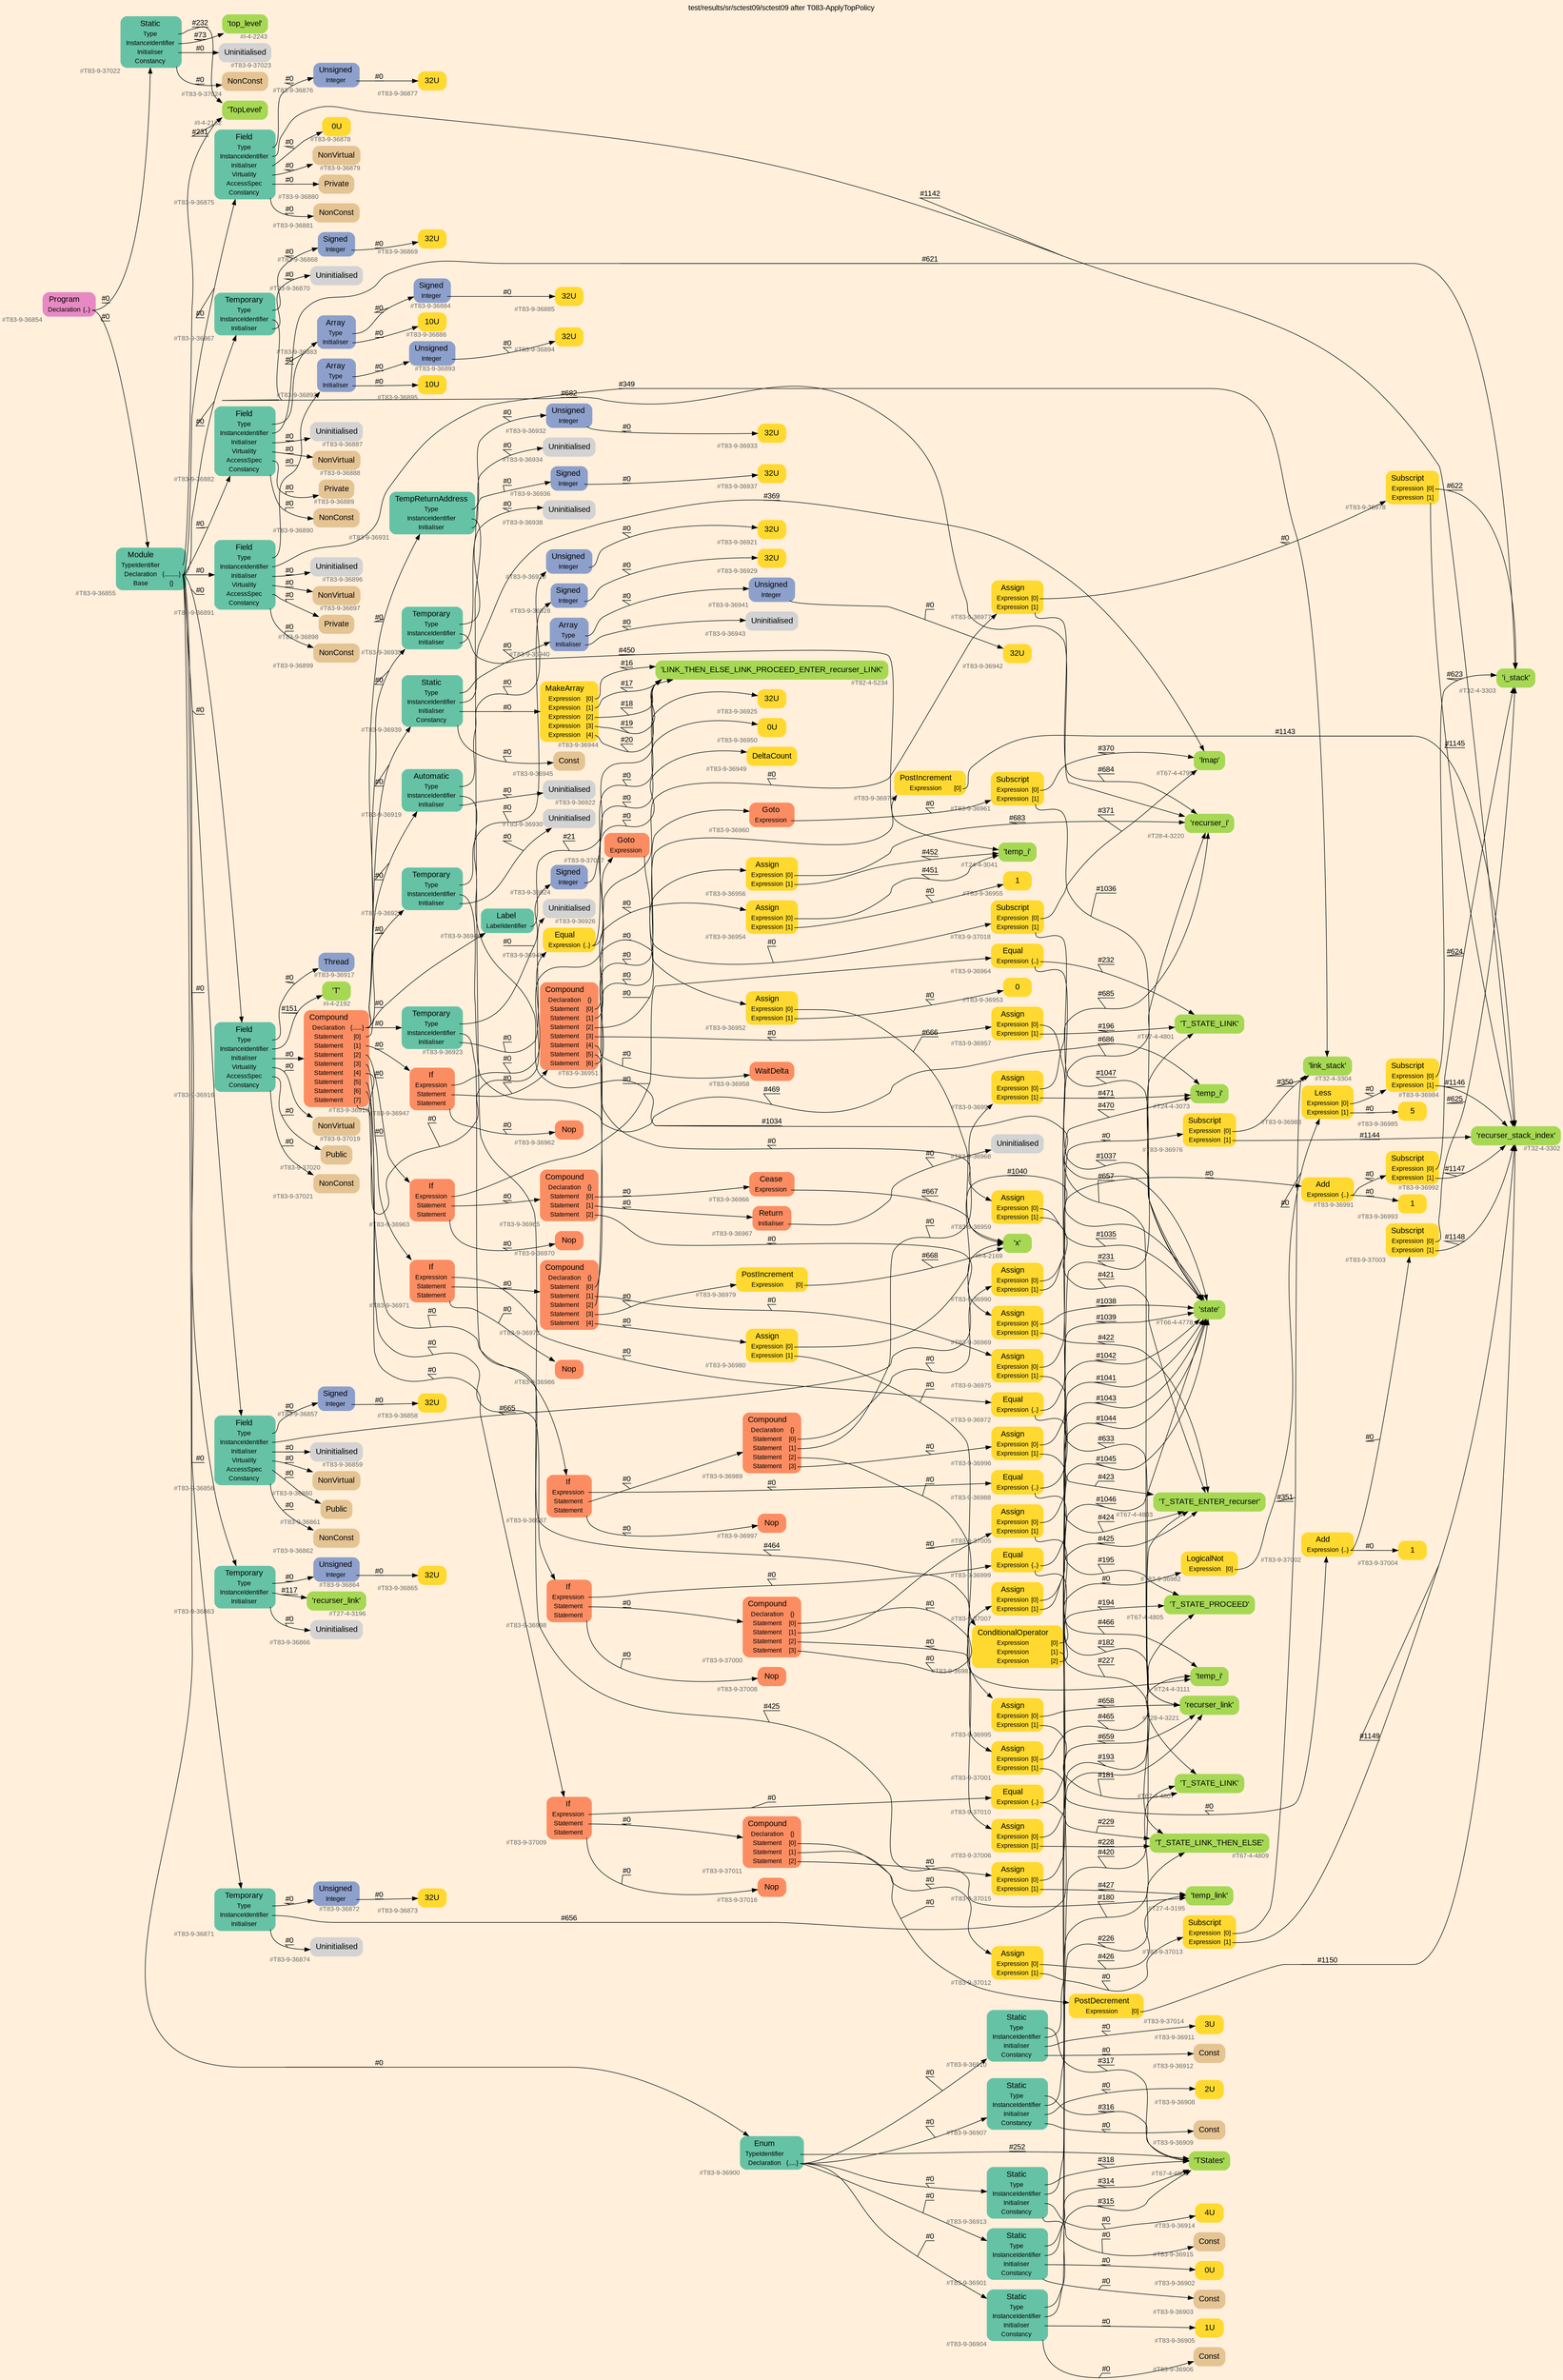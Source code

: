 digraph "test/results/sr/sctest09/sctest09 after T083-ApplyTopPolicy" {
label = "test/results/sr/sctest09/sctest09 after T083-ApplyTopPolicy"
labelloc = t
graph [
    rankdir = "LR"
    ranksep = 0.3
    bgcolor = antiquewhite1
    color = black
    fontcolor = black
    fontname = "Arial"
];
node [
    fontname = "Arial"
];
edge [
    fontname = "Arial"
];

// -------------------- node figure --------------------
// -------- block #T83-9-36854 ----------
"#T83-9-36854" [
    fillcolor = "/set28/4"
    xlabel = "#T83-9-36854"
    fontsize = "12"
    fontcolor = grey40
    shape = "plaintext"
    label = <<TABLE BORDER="0" CELLBORDER="0" CELLSPACING="0">
     <TR><TD><FONT COLOR="black" POINT-SIZE="15">Program</FONT></TD></TR>
     <TR><TD><FONT COLOR="black" POINT-SIZE="12">Declaration</FONT></TD><TD PORT="port0"><FONT COLOR="black" POINT-SIZE="12">{..}</FONT></TD></TR>
    </TABLE>>
    style = "rounded,filled"
];

// -------- block #T83-9-36855 ----------
"#T83-9-36855" [
    fillcolor = "/set28/1"
    xlabel = "#T83-9-36855"
    fontsize = "12"
    fontcolor = grey40
    shape = "plaintext"
    label = <<TABLE BORDER="0" CELLBORDER="0" CELLSPACING="0">
     <TR><TD><FONT COLOR="black" POINT-SIZE="15">Module</FONT></TD></TR>
     <TR><TD><FONT COLOR="black" POINT-SIZE="12">TypeIdentifier</FONT></TD><TD PORT="port0"></TD></TR>
     <TR><TD><FONT COLOR="black" POINT-SIZE="12">Declaration</FONT></TD><TD PORT="port1"><FONT COLOR="black" POINT-SIZE="12">{.........}</FONT></TD></TR>
     <TR><TD><FONT COLOR="black" POINT-SIZE="12">Base</FONT></TD><TD PORT="port2"><FONT COLOR="black" POINT-SIZE="12">{}</FONT></TD></TR>
    </TABLE>>
    style = "rounded,filled"
];

// -------- block #I-4-2162 ----------
"#I-4-2162" [
    fillcolor = "/set28/5"
    xlabel = "#I-4-2162"
    fontsize = "12"
    fontcolor = grey40
    shape = "plaintext"
    label = <<TABLE BORDER="0" CELLBORDER="0" CELLSPACING="0">
     <TR><TD><FONT COLOR="black" POINT-SIZE="15">'TopLevel'</FONT></TD></TR>
    </TABLE>>
    style = "rounded,filled"
];

// -------- block #T83-9-36856 ----------
"#T83-9-36856" [
    fillcolor = "/set28/1"
    xlabel = "#T83-9-36856"
    fontsize = "12"
    fontcolor = grey40
    shape = "plaintext"
    label = <<TABLE BORDER="0" CELLBORDER="0" CELLSPACING="0">
     <TR><TD><FONT COLOR="black" POINT-SIZE="15">Field</FONT></TD></TR>
     <TR><TD><FONT COLOR="black" POINT-SIZE="12">Type</FONT></TD><TD PORT="port0"></TD></TR>
     <TR><TD><FONT COLOR="black" POINT-SIZE="12">InstanceIdentifier</FONT></TD><TD PORT="port1"></TD></TR>
     <TR><TD><FONT COLOR="black" POINT-SIZE="12">Initialiser</FONT></TD><TD PORT="port2"></TD></TR>
     <TR><TD><FONT COLOR="black" POINT-SIZE="12">Virtuality</FONT></TD><TD PORT="port3"></TD></TR>
     <TR><TD><FONT COLOR="black" POINT-SIZE="12">AccessSpec</FONT></TD><TD PORT="port4"></TD></TR>
     <TR><TD><FONT COLOR="black" POINT-SIZE="12">Constancy</FONT></TD><TD PORT="port5"></TD></TR>
    </TABLE>>
    style = "rounded,filled"
];

// -------- block #T83-9-36857 ----------
"#T83-9-36857" [
    fillcolor = "/set28/3"
    xlabel = "#T83-9-36857"
    fontsize = "12"
    fontcolor = grey40
    shape = "plaintext"
    label = <<TABLE BORDER="0" CELLBORDER="0" CELLSPACING="0">
     <TR><TD><FONT COLOR="black" POINT-SIZE="15">Signed</FONT></TD></TR>
     <TR><TD><FONT COLOR="black" POINT-SIZE="12">Integer</FONT></TD><TD PORT="port0"></TD></TR>
    </TABLE>>
    style = "rounded,filled"
];

// -------- block #T83-9-36858 ----------
"#T83-9-36858" [
    fillcolor = "/set28/6"
    xlabel = "#T83-9-36858"
    fontsize = "12"
    fontcolor = grey40
    shape = "plaintext"
    label = <<TABLE BORDER="0" CELLBORDER="0" CELLSPACING="0">
     <TR><TD><FONT COLOR="black" POINT-SIZE="15">32U</FONT></TD></TR>
    </TABLE>>
    style = "rounded,filled"
];

// -------- block #I-4-2169 ----------
"#I-4-2169" [
    fillcolor = "/set28/5"
    xlabel = "#I-4-2169"
    fontsize = "12"
    fontcolor = grey40
    shape = "plaintext"
    label = <<TABLE BORDER="0" CELLBORDER="0" CELLSPACING="0">
     <TR><TD><FONT COLOR="black" POINT-SIZE="15">'x'</FONT></TD></TR>
    </TABLE>>
    style = "rounded,filled"
];

// -------- block #T83-9-36859 ----------
"#T83-9-36859" [
    xlabel = "#T83-9-36859"
    fontsize = "12"
    fontcolor = grey40
    shape = "plaintext"
    label = <<TABLE BORDER="0" CELLBORDER="0" CELLSPACING="0">
     <TR><TD><FONT COLOR="black" POINT-SIZE="15">Uninitialised</FONT></TD></TR>
    </TABLE>>
    style = "rounded,filled"
];

// -------- block #T83-9-36860 ----------
"#T83-9-36860" [
    fillcolor = "/set28/7"
    xlabel = "#T83-9-36860"
    fontsize = "12"
    fontcolor = grey40
    shape = "plaintext"
    label = <<TABLE BORDER="0" CELLBORDER="0" CELLSPACING="0">
     <TR><TD><FONT COLOR="black" POINT-SIZE="15">NonVirtual</FONT></TD></TR>
    </TABLE>>
    style = "rounded,filled"
];

// -------- block #T83-9-36861 ----------
"#T83-9-36861" [
    fillcolor = "/set28/7"
    xlabel = "#T83-9-36861"
    fontsize = "12"
    fontcolor = grey40
    shape = "plaintext"
    label = <<TABLE BORDER="0" CELLBORDER="0" CELLSPACING="0">
     <TR><TD><FONT COLOR="black" POINT-SIZE="15">Public</FONT></TD></TR>
    </TABLE>>
    style = "rounded,filled"
];

// -------- block #T83-9-36862 ----------
"#T83-9-36862" [
    fillcolor = "/set28/7"
    xlabel = "#T83-9-36862"
    fontsize = "12"
    fontcolor = grey40
    shape = "plaintext"
    label = <<TABLE BORDER="0" CELLBORDER="0" CELLSPACING="0">
     <TR><TD><FONT COLOR="black" POINT-SIZE="15">NonConst</FONT></TD></TR>
    </TABLE>>
    style = "rounded,filled"
];

// -------- block #T83-9-36863 ----------
"#T83-9-36863" [
    fillcolor = "/set28/1"
    xlabel = "#T83-9-36863"
    fontsize = "12"
    fontcolor = grey40
    shape = "plaintext"
    label = <<TABLE BORDER="0" CELLBORDER="0" CELLSPACING="0">
     <TR><TD><FONT COLOR="black" POINT-SIZE="15">Temporary</FONT></TD></TR>
     <TR><TD><FONT COLOR="black" POINT-SIZE="12">Type</FONT></TD><TD PORT="port0"></TD></TR>
     <TR><TD><FONT COLOR="black" POINT-SIZE="12">InstanceIdentifier</FONT></TD><TD PORT="port1"></TD></TR>
     <TR><TD><FONT COLOR="black" POINT-SIZE="12">Initialiser</FONT></TD><TD PORT="port2"></TD></TR>
    </TABLE>>
    style = "rounded,filled"
];

// -------- block #T83-9-36864 ----------
"#T83-9-36864" [
    fillcolor = "/set28/3"
    xlabel = "#T83-9-36864"
    fontsize = "12"
    fontcolor = grey40
    shape = "plaintext"
    label = <<TABLE BORDER="0" CELLBORDER="0" CELLSPACING="0">
     <TR><TD><FONT COLOR="black" POINT-SIZE="15">Unsigned</FONT></TD></TR>
     <TR><TD><FONT COLOR="black" POINT-SIZE="12">Integer</FONT></TD><TD PORT="port0"></TD></TR>
    </TABLE>>
    style = "rounded,filled"
];

// -------- block #T83-9-36865 ----------
"#T83-9-36865" [
    fillcolor = "/set28/6"
    xlabel = "#T83-9-36865"
    fontsize = "12"
    fontcolor = grey40
    shape = "plaintext"
    label = <<TABLE BORDER="0" CELLBORDER="0" CELLSPACING="0">
     <TR><TD><FONT COLOR="black" POINT-SIZE="15">32U</FONT></TD></TR>
    </TABLE>>
    style = "rounded,filled"
];

// -------- block #T27-4-3196 ----------
"#T27-4-3196" [
    fillcolor = "/set28/5"
    xlabel = "#T27-4-3196"
    fontsize = "12"
    fontcolor = grey40
    shape = "plaintext"
    label = <<TABLE BORDER="0" CELLBORDER="0" CELLSPACING="0">
     <TR><TD><FONT COLOR="black" POINT-SIZE="15">'recurser_link'</FONT></TD></TR>
    </TABLE>>
    style = "rounded,filled"
];

// -------- block #T83-9-36866 ----------
"#T83-9-36866" [
    xlabel = "#T83-9-36866"
    fontsize = "12"
    fontcolor = grey40
    shape = "plaintext"
    label = <<TABLE BORDER="0" CELLBORDER="0" CELLSPACING="0">
     <TR><TD><FONT COLOR="black" POINT-SIZE="15">Uninitialised</FONT></TD></TR>
    </TABLE>>
    style = "rounded,filled"
];

// -------- block #T83-9-36867 ----------
"#T83-9-36867" [
    fillcolor = "/set28/1"
    xlabel = "#T83-9-36867"
    fontsize = "12"
    fontcolor = grey40
    shape = "plaintext"
    label = <<TABLE BORDER="0" CELLBORDER="0" CELLSPACING="0">
     <TR><TD><FONT COLOR="black" POINT-SIZE="15">Temporary</FONT></TD></TR>
     <TR><TD><FONT COLOR="black" POINT-SIZE="12">Type</FONT></TD><TD PORT="port0"></TD></TR>
     <TR><TD><FONT COLOR="black" POINT-SIZE="12">InstanceIdentifier</FONT></TD><TD PORT="port1"></TD></TR>
     <TR><TD><FONT COLOR="black" POINT-SIZE="12">Initialiser</FONT></TD><TD PORT="port2"></TD></TR>
    </TABLE>>
    style = "rounded,filled"
];

// -------- block #T83-9-36868 ----------
"#T83-9-36868" [
    fillcolor = "/set28/3"
    xlabel = "#T83-9-36868"
    fontsize = "12"
    fontcolor = grey40
    shape = "plaintext"
    label = <<TABLE BORDER="0" CELLBORDER="0" CELLSPACING="0">
     <TR><TD><FONT COLOR="black" POINT-SIZE="15">Signed</FONT></TD></TR>
     <TR><TD><FONT COLOR="black" POINT-SIZE="12">Integer</FONT></TD><TD PORT="port0"></TD></TR>
    </TABLE>>
    style = "rounded,filled"
];

// -------- block #T83-9-36869 ----------
"#T83-9-36869" [
    fillcolor = "/set28/6"
    xlabel = "#T83-9-36869"
    fontsize = "12"
    fontcolor = grey40
    shape = "plaintext"
    label = <<TABLE BORDER="0" CELLBORDER="0" CELLSPACING="0">
     <TR><TD><FONT COLOR="black" POINT-SIZE="15">32U</FONT></TD></TR>
    </TABLE>>
    style = "rounded,filled"
];

// -------- block #T28-4-3220 ----------
"#T28-4-3220" [
    fillcolor = "/set28/5"
    xlabel = "#T28-4-3220"
    fontsize = "12"
    fontcolor = grey40
    shape = "plaintext"
    label = <<TABLE BORDER="0" CELLBORDER="0" CELLSPACING="0">
     <TR><TD><FONT COLOR="black" POINT-SIZE="15">'recurser_i'</FONT></TD></TR>
    </TABLE>>
    style = "rounded,filled"
];

// -------- block #T83-9-36870 ----------
"#T83-9-36870" [
    xlabel = "#T83-9-36870"
    fontsize = "12"
    fontcolor = grey40
    shape = "plaintext"
    label = <<TABLE BORDER="0" CELLBORDER="0" CELLSPACING="0">
     <TR><TD><FONT COLOR="black" POINT-SIZE="15">Uninitialised</FONT></TD></TR>
    </TABLE>>
    style = "rounded,filled"
];

// -------- block #T83-9-36871 ----------
"#T83-9-36871" [
    fillcolor = "/set28/1"
    xlabel = "#T83-9-36871"
    fontsize = "12"
    fontcolor = grey40
    shape = "plaintext"
    label = <<TABLE BORDER="0" CELLBORDER="0" CELLSPACING="0">
     <TR><TD><FONT COLOR="black" POINT-SIZE="15">Temporary</FONT></TD></TR>
     <TR><TD><FONT COLOR="black" POINT-SIZE="12">Type</FONT></TD><TD PORT="port0"></TD></TR>
     <TR><TD><FONT COLOR="black" POINT-SIZE="12">InstanceIdentifier</FONT></TD><TD PORT="port1"></TD></TR>
     <TR><TD><FONT COLOR="black" POINT-SIZE="12">Initialiser</FONT></TD><TD PORT="port2"></TD></TR>
    </TABLE>>
    style = "rounded,filled"
];

// -------- block #T83-9-36872 ----------
"#T83-9-36872" [
    fillcolor = "/set28/3"
    xlabel = "#T83-9-36872"
    fontsize = "12"
    fontcolor = grey40
    shape = "plaintext"
    label = <<TABLE BORDER="0" CELLBORDER="0" CELLSPACING="0">
     <TR><TD><FONT COLOR="black" POINT-SIZE="15">Unsigned</FONT></TD></TR>
     <TR><TD><FONT COLOR="black" POINT-SIZE="12">Integer</FONT></TD><TD PORT="port0"></TD></TR>
    </TABLE>>
    style = "rounded,filled"
];

// -------- block #T83-9-36873 ----------
"#T83-9-36873" [
    fillcolor = "/set28/6"
    xlabel = "#T83-9-36873"
    fontsize = "12"
    fontcolor = grey40
    shape = "plaintext"
    label = <<TABLE BORDER="0" CELLBORDER="0" CELLSPACING="0">
     <TR><TD><FONT COLOR="black" POINT-SIZE="15">32U</FONT></TD></TR>
    </TABLE>>
    style = "rounded,filled"
];

// -------- block #T28-4-3221 ----------
"#T28-4-3221" [
    fillcolor = "/set28/5"
    xlabel = "#T28-4-3221"
    fontsize = "12"
    fontcolor = grey40
    shape = "plaintext"
    label = <<TABLE BORDER="0" CELLBORDER="0" CELLSPACING="0">
     <TR><TD><FONT COLOR="black" POINT-SIZE="15">'recurser_link'</FONT></TD></TR>
    </TABLE>>
    style = "rounded,filled"
];

// -------- block #T83-9-36874 ----------
"#T83-9-36874" [
    xlabel = "#T83-9-36874"
    fontsize = "12"
    fontcolor = grey40
    shape = "plaintext"
    label = <<TABLE BORDER="0" CELLBORDER="0" CELLSPACING="0">
     <TR><TD><FONT COLOR="black" POINT-SIZE="15">Uninitialised</FONT></TD></TR>
    </TABLE>>
    style = "rounded,filled"
];

// -------- block #T83-9-36875 ----------
"#T83-9-36875" [
    fillcolor = "/set28/1"
    xlabel = "#T83-9-36875"
    fontsize = "12"
    fontcolor = grey40
    shape = "plaintext"
    label = <<TABLE BORDER="0" CELLBORDER="0" CELLSPACING="0">
     <TR><TD><FONT COLOR="black" POINT-SIZE="15">Field</FONT></TD></TR>
     <TR><TD><FONT COLOR="black" POINT-SIZE="12">Type</FONT></TD><TD PORT="port0"></TD></TR>
     <TR><TD><FONT COLOR="black" POINT-SIZE="12">InstanceIdentifier</FONT></TD><TD PORT="port1"></TD></TR>
     <TR><TD><FONT COLOR="black" POINT-SIZE="12">Initialiser</FONT></TD><TD PORT="port2"></TD></TR>
     <TR><TD><FONT COLOR="black" POINT-SIZE="12">Virtuality</FONT></TD><TD PORT="port3"></TD></TR>
     <TR><TD><FONT COLOR="black" POINT-SIZE="12">AccessSpec</FONT></TD><TD PORT="port4"></TD></TR>
     <TR><TD><FONT COLOR="black" POINT-SIZE="12">Constancy</FONT></TD><TD PORT="port5"></TD></TR>
    </TABLE>>
    style = "rounded,filled"
];

// -------- block #T83-9-36876 ----------
"#T83-9-36876" [
    fillcolor = "/set28/3"
    xlabel = "#T83-9-36876"
    fontsize = "12"
    fontcolor = grey40
    shape = "plaintext"
    label = <<TABLE BORDER="0" CELLBORDER="0" CELLSPACING="0">
     <TR><TD><FONT COLOR="black" POINT-SIZE="15">Unsigned</FONT></TD></TR>
     <TR><TD><FONT COLOR="black" POINT-SIZE="12">Integer</FONT></TD><TD PORT="port0"></TD></TR>
    </TABLE>>
    style = "rounded,filled"
];

// -------- block #T83-9-36877 ----------
"#T83-9-36877" [
    fillcolor = "/set28/6"
    xlabel = "#T83-9-36877"
    fontsize = "12"
    fontcolor = grey40
    shape = "plaintext"
    label = <<TABLE BORDER="0" CELLBORDER="0" CELLSPACING="0">
     <TR><TD><FONT COLOR="black" POINT-SIZE="15">32U</FONT></TD></TR>
    </TABLE>>
    style = "rounded,filled"
];

// -------- block #T32-4-3302 ----------
"#T32-4-3302" [
    fillcolor = "/set28/5"
    xlabel = "#T32-4-3302"
    fontsize = "12"
    fontcolor = grey40
    shape = "plaintext"
    label = <<TABLE BORDER="0" CELLBORDER="0" CELLSPACING="0">
     <TR><TD><FONT COLOR="black" POINT-SIZE="15">'recurser_stack_index'</FONT></TD></TR>
    </TABLE>>
    style = "rounded,filled"
];

// -------- block #T83-9-36878 ----------
"#T83-9-36878" [
    fillcolor = "/set28/6"
    xlabel = "#T83-9-36878"
    fontsize = "12"
    fontcolor = grey40
    shape = "plaintext"
    label = <<TABLE BORDER="0" CELLBORDER="0" CELLSPACING="0">
     <TR><TD><FONT COLOR="black" POINT-SIZE="15">0U</FONT></TD></TR>
    </TABLE>>
    style = "rounded,filled"
];

// -------- block #T83-9-36879 ----------
"#T83-9-36879" [
    fillcolor = "/set28/7"
    xlabel = "#T83-9-36879"
    fontsize = "12"
    fontcolor = grey40
    shape = "plaintext"
    label = <<TABLE BORDER="0" CELLBORDER="0" CELLSPACING="0">
     <TR><TD><FONT COLOR="black" POINT-SIZE="15">NonVirtual</FONT></TD></TR>
    </TABLE>>
    style = "rounded,filled"
];

// -------- block #T83-9-36880 ----------
"#T83-9-36880" [
    fillcolor = "/set28/7"
    xlabel = "#T83-9-36880"
    fontsize = "12"
    fontcolor = grey40
    shape = "plaintext"
    label = <<TABLE BORDER="0" CELLBORDER="0" CELLSPACING="0">
     <TR><TD><FONT COLOR="black" POINT-SIZE="15">Private</FONT></TD></TR>
    </TABLE>>
    style = "rounded,filled"
];

// -------- block #T83-9-36881 ----------
"#T83-9-36881" [
    fillcolor = "/set28/7"
    xlabel = "#T83-9-36881"
    fontsize = "12"
    fontcolor = grey40
    shape = "plaintext"
    label = <<TABLE BORDER="0" CELLBORDER="0" CELLSPACING="0">
     <TR><TD><FONT COLOR="black" POINT-SIZE="15">NonConst</FONT></TD></TR>
    </TABLE>>
    style = "rounded,filled"
];

// -------- block #T83-9-36882 ----------
"#T83-9-36882" [
    fillcolor = "/set28/1"
    xlabel = "#T83-9-36882"
    fontsize = "12"
    fontcolor = grey40
    shape = "plaintext"
    label = <<TABLE BORDER="0" CELLBORDER="0" CELLSPACING="0">
     <TR><TD><FONT COLOR="black" POINT-SIZE="15">Field</FONT></TD></TR>
     <TR><TD><FONT COLOR="black" POINT-SIZE="12">Type</FONT></TD><TD PORT="port0"></TD></TR>
     <TR><TD><FONT COLOR="black" POINT-SIZE="12">InstanceIdentifier</FONT></TD><TD PORT="port1"></TD></TR>
     <TR><TD><FONT COLOR="black" POINT-SIZE="12">Initialiser</FONT></TD><TD PORT="port2"></TD></TR>
     <TR><TD><FONT COLOR="black" POINT-SIZE="12">Virtuality</FONT></TD><TD PORT="port3"></TD></TR>
     <TR><TD><FONT COLOR="black" POINT-SIZE="12">AccessSpec</FONT></TD><TD PORT="port4"></TD></TR>
     <TR><TD><FONT COLOR="black" POINT-SIZE="12">Constancy</FONT></TD><TD PORT="port5"></TD></TR>
    </TABLE>>
    style = "rounded,filled"
];

// -------- block #T83-9-36883 ----------
"#T83-9-36883" [
    fillcolor = "/set28/3"
    xlabel = "#T83-9-36883"
    fontsize = "12"
    fontcolor = grey40
    shape = "plaintext"
    label = <<TABLE BORDER="0" CELLBORDER="0" CELLSPACING="0">
     <TR><TD><FONT COLOR="black" POINT-SIZE="15">Array</FONT></TD></TR>
     <TR><TD><FONT COLOR="black" POINT-SIZE="12">Type</FONT></TD><TD PORT="port0"></TD></TR>
     <TR><TD><FONT COLOR="black" POINT-SIZE="12">Initialiser</FONT></TD><TD PORT="port1"></TD></TR>
    </TABLE>>
    style = "rounded,filled"
];

// -------- block #T83-9-36884 ----------
"#T83-9-36884" [
    fillcolor = "/set28/3"
    xlabel = "#T83-9-36884"
    fontsize = "12"
    fontcolor = grey40
    shape = "plaintext"
    label = <<TABLE BORDER="0" CELLBORDER="0" CELLSPACING="0">
     <TR><TD><FONT COLOR="black" POINT-SIZE="15">Signed</FONT></TD></TR>
     <TR><TD><FONT COLOR="black" POINT-SIZE="12">Integer</FONT></TD><TD PORT="port0"></TD></TR>
    </TABLE>>
    style = "rounded,filled"
];

// -------- block #T83-9-36885 ----------
"#T83-9-36885" [
    fillcolor = "/set28/6"
    xlabel = "#T83-9-36885"
    fontsize = "12"
    fontcolor = grey40
    shape = "plaintext"
    label = <<TABLE BORDER="0" CELLBORDER="0" CELLSPACING="0">
     <TR><TD><FONT COLOR="black" POINT-SIZE="15">32U</FONT></TD></TR>
    </TABLE>>
    style = "rounded,filled"
];

// -------- block #T83-9-36886 ----------
"#T83-9-36886" [
    fillcolor = "/set28/6"
    xlabel = "#T83-9-36886"
    fontsize = "12"
    fontcolor = grey40
    shape = "plaintext"
    label = <<TABLE BORDER="0" CELLBORDER="0" CELLSPACING="0">
     <TR><TD><FONT COLOR="black" POINT-SIZE="15">10U</FONT></TD></TR>
    </TABLE>>
    style = "rounded,filled"
];

// -------- block #T32-4-3303 ----------
"#T32-4-3303" [
    fillcolor = "/set28/5"
    xlabel = "#T32-4-3303"
    fontsize = "12"
    fontcolor = grey40
    shape = "plaintext"
    label = <<TABLE BORDER="0" CELLBORDER="0" CELLSPACING="0">
     <TR><TD><FONT COLOR="black" POINT-SIZE="15">'i_stack'</FONT></TD></TR>
    </TABLE>>
    style = "rounded,filled"
];

// -------- block #T83-9-36887 ----------
"#T83-9-36887" [
    xlabel = "#T83-9-36887"
    fontsize = "12"
    fontcolor = grey40
    shape = "plaintext"
    label = <<TABLE BORDER="0" CELLBORDER="0" CELLSPACING="0">
     <TR><TD><FONT COLOR="black" POINT-SIZE="15">Uninitialised</FONT></TD></TR>
    </TABLE>>
    style = "rounded,filled"
];

// -------- block #T83-9-36888 ----------
"#T83-9-36888" [
    fillcolor = "/set28/7"
    xlabel = "#T83-9-36888"
    fontsize = "12"
    fontcolor = grey40
    shape = "plaintext"
    label = <<TABLE BORDER="0" CELLBORDER="0" CELLSPACING="0">
     <TR><TD><FONT COLOR="black" POINT-SIZE="15">NonVirtual</FONT></TD></TR>
    </TABLE>>
    style = "rounded,filled"
];

// -------- block #T83-9-36889 ----------
"#T83-9-36889" [
    fillcolor = "/set28/7"
    xlabel = "#T83-9-36889"
    fontsize = "12"
    fontcolor = grey40
    shape = "plaintext"
    label = <<TABLE BORDER="0" CELLBORDER="0" CELLSPACING="0">
     <TR><TD><FONT COLOR="black" POINT-SIZE="15">Private</FONT></TD></TR>
    </TABLE>>
    style = "rounded,filled"
];

// -------- block #T83-9-36890 ----------
"#T83-9-36890" [
    fillcolor = "/set28/7"
    xlabel = "#T83-9-36890"
    fontsize = "12"
    fontcolor = grey40
    shape = "plaintext"
    label = <<TABLE BORDER="0" CELLBORDER="0" CELLSPACING="0">
     <TR><TD><FONT COLOR="black" POINT-SIZE="15">NonConst</FONT></TD></TR>
    </TABLE>>
    style = "rounded,filled"
];

// -------- block #T83-9-36891 ----------
"#T83-9-36891" [
    fillcolor = "/set28/1"
    xlabel = "#T83-9-36891"
    fontsize = "12"
    fontcolor = grey40
    shape = "plaintext"
    label = <<TABLE BORDER="0" CELLBORDER="0" CELLSPACING="0">
     <TR><TD><FONT COLOR="black" POINT-SIZE="15">Field</FONT></TD></TR>
     <TR><TD><FONT COLOR="black" POINT-SIZE="12">Type</FONT></TD><TD PORT="port0"></TD></TR>
     <TR><TD><FONT COLOR="black" POINT-SIZE="12">InstanceIdentifier</FONT></TD><TD PORT="port1"></TD></TR>
     <TR><TD><FONT COLOR="black" POINT-SIZE="12">Initialiser</FONT></TD><TD PORT="port2"></TD></TR>
     <TR><TD><FONT COLOR="black" POINT-SIZE="12">Virtuality</FONT></TD><TD PORT="port3"></TD></TR>
     <TR><TD><FONT COLOR="black" POINT-SIZE="12">AccessSpec</FONT></TD><TD PORT="port4"></TD></TR>
     <TR><TD><FONT COLOR="black" POINT-SIZE="12">Constancy</FONT></TD><TD PORT="port5"></TD></TR>
    </TABLE>>
    style = "rounded,filled"
];

// -------- block #T83-9-36892 ----------
"#T83-9-36892" [
    fillcolor = "/set28/3"
    xlabel = "#T83-9-36892"
    fontsize = "12"
    fontcolor = grey40
    shape = "plaintext"
    label = <<TABLE BORDER="0" CELLBORDER="0" CELLSPACING="0">
     <TR><TD><FONT COLOR="black" POINT-SIZE="15">Array</FONT></TD></TR>
     <TR><TD><FONT COLOR="black" POINT-SIZE="12">Type</FONT></TD><TD PORT="port0"></TD></TR>
     <TR><TD><FONT COLOR="black" POINT-SIZE="12">Initialiser</FONT></TD><TD PORT="port1"></TD></TR>
    </TABLE>>
    style = "rounded,filled"
];

// -------- block #T83-9-36893 ----------
"#T83-9-36893" [
    fillcolor = "/set28/3"
    xlabel = "#T83-9-36893"
    fontsize = "12"
    fontcolor = grey40
    shape = "plaintext"
    label = <<TABLE BORDER="0" CELLBORDER="0" CELLSPACING="0">
     <TR><TD><FONT COLOR="black" POINT-SIZE="15">Unsigned</FONT></TD></TR>
     <TR><TD><FONT COLOR="black" POINT-SIZE="12">Integer</FONT></TD><TD PORT="port0"></TD></TR>
    </TABLE>>
    style = "rounded,filled"
];

// -------- block #T83-9-36894 ----------
"#T83-9-36894" [
    fillcolor = "/set28/6"
    xlabel = "#T83-9-36894"
    fontsize = "12"
    fontcolor = grey40
    shape = "plaintext"
    label = <<TABLE BORDER="0" CELLBORDER="0" CELLSPACING="0">
     <TR><TD><FONT COLOR="black" POINT-SIZE="15">32U</FONT></TD></TR>
    </TABLE>>
    style = "rounded,filled"
];

// -------- block #T83-9-36895 ----------
"#T83-9-36895" [
    fillcolor = "/set28/6"
    xlabel = "#T83-9-36895"
    fontsize = "12"
    fontcolor = grey40
    shape = "plaintext"
    label = <<TABLE BORDER="0" CELLBORDER="0" CELLSPACING="0">
     <TR><TD><FONT COLOR="black" POINT-SIZE="15">10U</FONT></TD></TR>
    </TABLE>>
    style = "rounded,filled"
];

// -------- block #T32-4-3304 ----------
"#T32-4-3304" [
    fillcolor = "/set28/5"
    xlabel = "#T32-4-3304"
    fontsize = "12"
    fontcolor = grey40
    shape = "plaintext"
    label = <<TABLE BORDER="0" CELLBORDER="0" CELLSPACING="0">
     <TR><TD><FONT COLOR="black" POINT-SIZE="15">'link_stack'</FONT></TD></TR>
    </TABLE>>
    style = "rounded,filled"
];

// -------- block #T83-9-36896 ----------
"#T83-9-36896" [
    xlabel = "#T83-9-36896"
    fontsize = "12"
    fontcolor = grey40
    shape = "plaintext"
    label = <<TABLE BORDER="0" CELLBORDER="0" CELLSPACING="0">
     <TR><TD><FONT COLOR="black" POINT-SIZE="15">Uninitialised</FONT></TD></TR>
    </TABLE>>
    style = "rounded,filled"
];

// -------- block #T83-9-36897 ----------
"#T83-9-36897" [
    fillcolor = "/set28/7"
    xlabel = "#T83-9-36897"
    fontsize = "12"
    fontcolor = grey40
    shape = "plaintext"
    label = <<TABLE BORDER="0" CELLBORDER="0" CELLSPACING="0">
     <TR><TD><FONT COLOR="black" POINT-SIZE="15">NonVirtual</FONT></TD></TR>
    </TABLE>>
    style = "rounded,filled"
];

// -------- block #T83-9-36898 ----------
"#T83-9-36898" [
    fillcolor = "/set28/7"
    xlabel = "#T83-9-36898"
    fontsize = "12"
    fontcolor = grey40
    shape = "plaintext"
    label = <<TABLE BORDER="0" CELLBORDER="0" CELLSPACING="0">
     <TR><TD><FONT COLOR="black" POINT-SIZE="15">Private</FONT></TD></TR>
    </TABLE>>
    style = "rounded,filled"
];

// -------- block #T83-9-36899 ----------
"#T83-9-36899" [
    fillcolor = "/set28/7"
    xlabel = "#T83-9-36899"
    fontsize = "12"
    fontcolor = grey40
    shape = "plaintext"
    label = <<TABLE BORDER="0" CELLBORDER="0" CELLSPACING="0">
     <TR><TD><FONT COLOR="black" POINT-SIZE="15">NonConst</FONT></TD></TR>
    </TABLE>>
    style = "rounded,filled"
];

// -------- block #T83-9-36900 ----------
"#T83-9-36900" [
    fillcolor = "/set28/1"
    xlabel = "#T83-9-36900"
    fontsize = "12"
    fontcolor = grey40
    shape = "plaintext"
    label = <<TABLE BORDER="0" CELLBORDER="0" CELLSPACING="0">
     <TR><TD><FONT COLOR="black" POINT-SIZE="15">Enum</FONT></TD></TR>
     <TR><TD><FONT COLOR="black" POINT-SIZE="12">TypeIdentifier</FONT></TD><TD PORT="port0"></TD></TR>
     <TR><TD><FONT COLOR="black" POINT-SIZE="12">Declaration</FONT></TD><TD PORT="port1"><FONT COLOR="black" POINT-SIZE="12">{.....}</FONT></TD></TR>
    </TABLE>>
    style = "rounded,filled"
];

// -------- block #T67-4-4800 ----------
"#T67-4-4800" [
    fillcolor = "/set28/5"
    xlabel = "#T67-4-4800"
    fontsize = "12"
    fontcolor = grey40
    shape = "plaintext"
    label = <<TABLE BORDER="0" CELLBORDER="0" CELLSPACING="0">
     <TR><TD><FONT COLOR="black" POINT-SIZE="15">'TStates'</FONT></TD></TR>
    </TABLE>>
    style = "rounded,filled"
];

// -------- block #T83-9-36901 ----------
"#T83-9-36901" [
    fillcolor = "/set28/1"
    xlabel = "#T83-9-36901"
    fontsize = "12"
    fontcolor = grey40
    shape = "plaintext"
    label = <<TABLE BORDER="0" CELLBORDER="0" CELLSPACING="0">
     <TR><TD><FONT COLOR="black" POINT-SIZE="15">Static</FONT></TD></TR>
     <TR><TD><FONT COLOR="black" POINT-SIZE="12">Type</FONT></TD><TD PORT="port0"></TD></TR>
     <TR><TD><FONT COLOR="black" POINT-SIZE="12">InstanceIdentifier</FONT></TD><TD PORT="port1"></TD></TR>
     <TR><TD><FONT COLOR="black" POINT-SIZE="12">Initialiser</FONT></TD><TD PORT="port2"></TD></TR>
     <TR><TD><FONT COLOR="black" POINT-SIZE="12">Constancy</FONT></TD><TD PORT="port3"></TD></TR>
    </TABLE>>
    style = "rounded,filled"
];

// -------- block #T67-4-4801 ----------
"#T67-4-4801" [
    fillcolor = "/set28/5"
    xlabel = "#T67-4-4801"
    fontsize = "12"
    fontcolor = grey40
    shape = "plaintext"
    label = <<TABLE BORDER="0" CELLBORDER="0" CELLSPACING="0">
     <TR><TD><FONT COLOR="black" POINT-SIZE="15">'T_STATE_LINK'</FONT></TD></TR>
    </TABLE>>
    style = "rounded,filled"
];

// -------- block #T83-9-36902 ----------
"#T83-9-36902" [
    fillcolor = "/set28/6"
    xlabel = "#T83-9-36902"
    fontsize = "12"
    fontcolor = grey40
    shape = "plaintext"
    label = <<TABLE BORDER="0" CELLBORDER="0" CELLSPACING="0">
     <TR><TD><FONT COLOR="black" POINT-SIZE="15">0U</FONT></TD></TR>
    </TABLE>>
    style = "rounded,filled"
];

// -------- block #T83-9-36903 ----------
"#T83-9-36903" [
    fillcolor = "/set28/7"
    xlabel = "#T83-9-36903"
    fontsize = "12"
    fontcolor = grey40
    shape = "plaintext"
    label = <<TABLE BORDER="0" CELLBORDER="0" CELLSPACING="0">
     <TR><TD><FONT COLOR="black" POINT-SIZE="15">Const</FONT></TD></TR>
    </TABLE>>
    style = "rounded,filled"
];

// -------- block #T83-9-36904 ----------
"#T83-9-36904" [
    fillcolor = "/set28/1"
    xlabel = "#T83-9-36904"
    fontsize = "12"
    fontcolor = grey40
    shape = "plaintext"
    label = <<TABLE BORDER="0" CELLBORDER="0" CELLSPACING="0">
     <TR><TD><FONT COLOR="black" POINT-SIZE="15">Static</FONT></TD></TR>
     <TR><TD><FONT COLOR="black" POINT-SIZE="12">Type</FONT></TD><TD PORT="port0"></TD></TR>
     <TR><TD><FONT COLOR="black" POINT-SIZE="12">InstanceIdentifier</FONT></TD><TD PORT="port1"></TD></TR>
     <TR><TD><FONT COLOR="black" POINT-SIZE="12">Initialiser</FONT></TD><TD PORT="port2"></TD></TR>
     <TR><TD><FONT COLOR="black" POINT-SIZE="12">Constancy</FONT></TD><TD PORT="port3"></TD></TR>
    </TABLE>>
    style = "rounded,filled"
];

// -------- block #T67-4-4803 ----------
"#T67-4-4803" [
    fillcolor = "/set28/5"
    xlabel = "#T67-4-4803"
    fontsize = "12"
    fontcolor = grey40
    shape = "plaintext"
    label = <<TABLE BORDER="0" CELLBORDER="0" CELLSPACING="0">
     <TR><TD><FONT COLOR="black" POINT-SIZE="15">'T_STATE_ENTER_recurser'</FONT></TD></TR>
    </TABLE>>
    style = "rounded,filled"
];

// -------- block #T83-9-36905 ----------
"#T83-9-36905" [
    fillcolor = "/set28/6"
    xlabel = "#T83-9-36905"
    fontsize = "12"
    fontcolor = grey40
    shape = "plaintext"
    label = <<TABLE BORDER="0" CELLBORDER="0" CELLSPACING="0">
     <TR><TD><FONT COLOR="black" POINT-SIZE="15">1U</FONT></TD></TR>
    </TABLE>>
    style = "rounded,filled"
];

// -------- block #T83-9-36906 ----------
"#T83-9-36906" [
    fillcolor = "/set28/7"
    xlabel = "#T83-9-36906"
    fontsize = "12"
    fontcolor = grey40
    shape = "plaintext"
    label = <<TABLE BORDER="0" CELLBORDER="0" CELLSPACING="0">
     <TR><TD><FONT COLOR="black" POINT-SIZE="15">Const</FONT></TD></TR>
    </TABLE>>
    style = "rounded,filled"
];

// -------- block #T83-9-36907 ----------
"#T83-9-36907" [
    fillcolor = "/set28/1"
    xlabel = "#T83-9-36907"
    fontsize = "12"
    fontcolor = grey40
    shape = "plaintext"
    label = <<TABLE BORDER="0" CELLBORDER="0" CELLSPACING="0">
     <TR><TD><FONT COLOR="black" POINT-SIZE="15">Static</FONT></TD></TR>
     <TR><TD><FONT COLOR="black" POINT-SIZE="12">Type</FONT></TD><TD PORT="port0"></TD></TR>
     <TR><TD><FONT COLOR="black" POINT-SIZE="12">InstanceIdentifier</FONT></TD><TD PORT="port1"></TD></TR>
     <TR><TD><FONT COLOR="black" POINT-SIZE="12">Initialiser</FONT></TD><TD PORT="port2"></TD></TR>
     <TR><TD><FONT COLOR="black" POINT-SIZE="12">Constancy</FONT></TD><TD PORT="port3"></TD></TR>
    </TABLE>>
    style = "rounded,filled"
];

// -------- block #T67-4-4805 ----------
"#T67-4-4805" [
    fillcolor = "/set28/5"
    xlabel = "#T67-4-4805"
    fontsize = "12"
    fontcolor = grey40
    shape = "plaintext"
    label = <<TABLE BORDER="0" CELLBORDER="0" CELLSPACING="0">
     <TR><TD><FONT COLOR="black" POINT-SIZE="15">'T_STATE_PROCEED'</FONT></TD></TR>
    </TABLE>>
    style = "rounded,filled"
];

// -------- block #T83-9-36908 ----------
"#T83-9-36908" [
    fillcolor = "/set28/6"
    xlabel = "#T83-9-36908"
    fontsize = "12"
    fontcolor = grey40
    shape = "plaintext"
    label = <<TABLE BORDER="0" CELLBORDER="0" CELLSPACING="0">
     <TR><TD><FONT COLOR="black" POINT-SIZE="15">2U</FONT></TD></TR>
    </TABLE>>
    style = "rounded,filled"
];

// -------- block #T83-9-36909 ----------
"#T83-9-36909" [
    fillcolor = "/set28/7"
    xlabel = "#T83-9-36909"
    fontsize = "12"
    fontcolor = grey40
    shape = "plaintext"
    label = <<TABLE BORDER="0" CELLBORDER="0" CELLSPACING="0">
     <TR><TD><FONT COLOR="black" POINT-SIZE="15">Const</FONT></TD></TR>
    </TABLE>>
    style = "rounded,filled"
];

// -------- block #T83-9-36910 ----------
"#T83-9-36910" [
    fillcolor = "/set28/1"
    xlabel = "#T83-9-36910"
    fontsize = "12"
    fontcolor = grey40
    shape = "plaintext"
    label = <<TABLE BORDER="0" CELLBORDER="0" CELLSPACING="0">
     <TR><TD><FONT COLOR="black" POINT-SIZE="15">Static</FONT></TD></TR>
     <TR><TD><FONT COLOR="black" POINT-SIZE="12">Type</FONT></TD><TD PORT="port0"></TD></TR>
     <TR><TD><FONT COLOR="black" POINT-SIZE="12">InstanceIdentifier</FONT></TD><TD PORT="port1"></TD></TR>
     <TR><TD><FONT COLOR="black" POINT-SIZE="12">Initialiser</FONT></TD><TD PORT="port2"></TD></TR>
     <TR><TD><FONT COLOR="black" POINT-SIZE="12">Constancy</FONT></TD><TD PORT="port3"></TD></TR>
    </TABLE>>
    style = "rounded,filled"
];

// -------- block #T67-4-4807 ----------
"#T67-4-4807" [
    fillcolor = "/set28/5"
    xlabel = "#T67-4-4807"
    fontsize = "12"
    fontcolor = grey40
    shape = "plaintext"
    label = <<TABLE BORDER="0" CELLBORDER="0" CELLSPACING="0">
     <TR><TD><FONT COLOR="black" POINT-SIZE="15">'T_STATE_LINK'</FONT></TD></TR>
    </TABLE>>
    style = "rounded,filled"
];

// -------- block #T83-9-36911 ----------
"#T83-9-36911" [
    fillcolor = "/set28/6"
    xlabel = "#T83-9-36911"
    fontsize = "12"
    fontcolor = grey40
    shape = "plaintext"
    label = <<TABLE BORDER="0" CELLBORDER="0" CELLSPACING="0">
     <TR><TD><FONT COLOR="black" POINT-SIZE="15">3U</FONT></TD></TR>
    </TABLE>>
    style = "rounded,filled"
];

// -------- block #T83-9-36912 ----------
"#T83-9-36912" [
    fillcolor = "/set28/7"
    xlabel = "#T83-9-36912"
    fontsize = "12"
    fontcolor = grey40
    shape = "plaintext"
    label = <<TABLE BORDER="0" CELLBORDER="0" CELLSPACING="0">
     <TR><TD><FONT COLOR="black" POINT-SIZE="15">Const</FONT></TD></TR>
    </TABLE>>
    style = "rounded,filled"
];

// -------- block #T83-9-36913 ----------
"#T83-9-36913" [
    fillcolor = "/set28/1"
    xlabel = "#T83-9-36913"
    fontsize = "12"
    fontcolor = grey40
    shape = "plaintext"
    label = <<TABLE BORDER="0" CELLBORDER="0" CELLSPACING="0">
     <TR><TD><FONT COLOR="black" POINT-SIZE="15">Static</FONT></TD></TR>
     <TR><TD><FONT COLOR="black" POINT-SIZE="12">Type</FONT></TD><TD PORT="port0"></TD></TR>
     <TR><TD><FONT COLOR="black" POINT-SIZE="12">InstanceIdentifier</FONT></TD><TD PORT="port1"></TD></TR>
     <TR><TD><FONT COLOR="black" POINT-SIZE="12">Initialiser</FONT></TD><TD PORT="port2"></TD></TR>
     <TR><TD><FONT COLOR="black" POINT-SIZE="12">Constancy</FONT></TD><TD PORT="port3"></TD></TR>
    </TABLE>>
    style = "rounded,filled"
];

// -------- block #T67-4-4809 ----------
"#T67-4-4809" [
    fillcolor = "/set28/5"
    xlabel = "#T67-4-4809"
    fontsize = "12"
    fontcolor = grey40
    shape = "plaintext"
    label = <<TABLE BORDER="0" CELLBORDER="0" CELLSPACING="0">
     <TR><TD><FONT COLOR="black" POINT-SIZE="15">'T_STATE_LINK_THEN_ELSE'</FONT></TD></TR>
    </TABLE>>
    style = "rounded,filled"
];

// -------- block #T83-9-36914 ----------
"#T83-9-36914" [
    fillcolor = "/set28/6"
    xlabel = "#T83-9-36914"
    fontsize = "12"
    fontcolor = grey40
    shape = "plaintext"
    label = <<TABLE BORDER="0" CELLBORDER="0" CELLSPACING="0">
     <TR><TD><FONT COLOR="black" POINT-SIZE="15">4U</FONT></TD></TR>
    </TABLE>>
    style = "rounded,filled"
];

// -------- block #T83-9-36915 ----------
"#T83-9-36915" [
    fillcolor = "/set28/7"
    xlabel = "#T83-9-36915"
    fontsize = "12"
    fontcolor = grey40
    shape = "plaintext"
    label = <<TABLE BORDER="0" CELLBORDER="0" CELLSPACING="0">
     <TR><TD><FONT COLOR="black" POINT-SIZE="15">Const</FONT></TD></TR>
    </TABLE>>
    style = "rounded,filled"
];

// -------- block #T83-9-36916 ----------
"#T83-9-36916" [
    fillcolor = "/set28/1"
    xlabel = "#T83-9-36916"
    fontsize = "12"
    fontcolor = grey40
    shape = "plaintext"
    label = <<TABLE BORDER="0" CELLBORDER="0" CELLSPACING="0">
     <TR><TD><FONT COLOR="black" POINT-SIZE="15">Field</FONT></TD></TR>
     <TR><TD><FONT COLOR="black" POINT-SIZE="12">Type</FONT></TD><TD PORT="port0"></TD></TR>
     <TR><TD><FONT COLOR="black" POINT-SIZE="12">InstanceIdentifier</FONT></TD><TD PORT="port1"></TD></TR>
     <TR><TD><FONT COLOR="black" POINT-SIZE="12">Initialiser</FONT></TD><TD PORT="port2"></TD></TR>
     <TR><TD><FONT COLOR="black" POINT-SIZE="12">Virtuality</FONT></TD><TD PORT="port3"></TD></TR>
     <TR><TD><FONT COLOR="black" POINT-SIZE="12">AccessSpec</FONT></TD><TD PORT="port4"></TD></TR>
     <TR><TD><FONT COLOR="black" POINT-SIZE="12">Constancy</FONT></TD><TD PORT="port5"></TD></TR>
    </TABLE>>
    style = "rounded,filled"
];

// -------- block #T83-9-36917 ----------
"#T83-9-36917" [
    fillcolor = "/set28/3"
    xlabel = "#T83-9-36917"
    fontsize = "12"
    fontcolor = grey40
    shape = "plaintext"
    label = <<TABLE BORDER="0" CELLBORDER="0" CELLSPACING="0">
     <TR><TD><FONT COLOR="black" POINT-SIZE="15">Thread</FONT></TD></TR>
    </TABLE>>
    style = "rounded,filled"
];

// -------- block #I-4-2192 ----------
"#I-4-2192" [
    fillcolor = "/set28/5"
    xlabel = "#I-4-2192"
    fontsize = "12"
    fontcolor = grey40
    shape = "plaintext"
    label = <<TABLE BORDER="0" CELLBORDER="0" CELLSPACING="0">
     <TR><TD><FONT COLOR="black" POINT-SIZE="15">'T'</FONT></TD></TR>
    </TABLE>>
    style = "rounded,filled"
];

// -------- block #T83-9-36918 ----------
"#T83-9-36918" [
    fillcolor = "/set28/2"
    xlabel = "#T83-9-36918"
    fontsize = "12"
    fontcolor = grey40
    shape = "plaintext"
    label = <<TABLE BORDER="0" CELLBORDER="0" CELLSPACING="0">
     <TR><TD><FONT COLOR="black" POINT-SIZE="15">Compound</FONT></TD></TR>
     <TR><TD><FONT COLOR="black" POINT-SIZE="12">Declaration</FONT></TD><TD PORT="port0"><FONT COLOR="black" POINT-SIZE="12">{......}</FONT></TD></TR>
     <TR><TD><FONT COLOR="black" POINT-SIZE="12">Statement</FONT></TD><TD PORT="port1"><FONT COLOR="black" POINT-SIZE="12">[0]</FONT></TD></TR>
     <TR><TD><FONT COLOR="black" POINT-SIZE="12">Statement</FONT></TD><TD PORT="port2"><FONT COLOR="black" POINT-SIZE="12">[1]</FONT></TD></TR>
     <TR><TD><FONT COLOR="black" POINT-SIZE="12">Statement</FONT></TD><TD PORT="port3"><FONT COLOR="black" POINT-SIZE="12">[2]</FONT></TD></TR>
     <TR><TD><FONT COLOR="black" POINT-SIZE="12">Statement</FONT></TD><TD PORT="port4"><FONT COLOR="black" POINT-SIZE="12">[3]</FONT></TD></TR>
     <TR><TD><FONT COLOR="black" POINT-SIZE="12">Statement</FONT></TD><TD PORT="port5"><FONT COLOR="black" POINT-SIZE="12">[4]</FONT></TD></TR>
     <TR><TD><FONT COLOR="black" POINT-SIZE="12">Statement</FONT></TD><TD PORT="port6"><FONT COLOR="black" POINT-SIZE="12">[5]</FONT></TD></TR>
     <TR><TD><FONT COLOR="black" POINT-SIZE="12">Statement</FONT></TD><TD PORT="port7"><FONT COLOR="black" POINT-SIZE="12">[6]</FONT></TD></TR>
     <TR><TD><FONT COLOR="black" POINT-SIZE="12">Statement</FONT></TD><TD PORT="port8"><FONT COLOR="black" POINT-SIZE="12">[7]</FONT></TD></TR>
    </TABLE>>
    style = "rounded,filled"
];

// -------- block #T83-9-36919 ----------
"#T83-9-36919" [
    fillcolor = "/set28/1"
    xlabel = "#T83-9-36919"
    fontsize = "12"
    fontcolor = grey40
    shape = "plaintext"
    label = <<TABLE BORDER="0" CELLBORDER="0" CELLSPACING="0">
     <TR><TD><FONT COLOR="black" POINT-SIZE="15">Automatic</FONT></TD></TR>
     <TR><TD><FONT COLOR="black" POINT-SIZE="12">Type</FONT></TD><TD PORT="port0"></TD></TR>
     <TR><TD><FONT COLOR="black" POINT-SIZE="12">InstanceIdentifier</FONT></TD><TD PORT="port1"></TD></TR>
     <TR><TD><FONT COLOR="black" POINT-SIZE="12">Initialiser</FONT></TD><TD PORT="port2"></TD></TR>
    </TABLE>>
    style = "rounded,filled"
];

// -------- block #T83-9-36920 ----------
"#T83-9-36920" [
    fillcolor = "/set28/3"
    xlabel = "#T83-9-36920"
    fontsize = "12"
    fontcolor = grey40
    shape = "plaintext"
    label = <<TABLE BORDER="0" CELLBORDER="0" CELLSPACING="0">
     <TR><TD><FONT COLOR="black" POINT-SIZE="15">Unsigned</FONT></TD></TR>
     <TR><TD><FONT COLOR="black" POINT-SIZE="12">Integer</FONT></TD><TD PORT="port0"></TD></TR>
    </TABLE>>
    style = "rounded,filled"
];

// -------- block #T83-9-36921 ----------
"#T83-9-36921" [
    fillcolor = "/set28/6"
    xlabel = "#T83-9-36921"
    fontsize = "12"
    fontcolor = grey40
    shape = "plaintext"
    label = <<TABLE BORDER="0" CELLBORDER="0" CELLSPACING="0">
     <TR><TD><FONT COLOR="black" POINT-SIZE="15">32U</FONT></TD></TR>
    </TABLE>>
    style = "rounded,filled"
];

// -------- block #T66-4-4778 ----------
"#T66-4-4778" [
    fillcolor = "/set28/5"
    xlabel = "#T66-4-4778"
    fontsize = "12"
    fontcolor = grey40
    shape = "plaintext"
    label = <<TABLE BORDER="0" CELLBORDER="0" CELLSPACING="0">
     <TR><TD><FONT COLOR="black" POINT-SIZE="15">'state'</FONT></TD></TR>
    </TABLE>>
    style = "rounded,filled"
];

// -------- block #T83-9-36922 ----------
"#T83-9-36922" [
    xlabel = "#T83-9-36922"
    fontsize = "12"
    fontcolor = grey40
    shape = "plaintext"
    label = <<TABLE BORDER="0" CELLBORDER="0" CELLSPACING="0">
     <TR><TD><FONT COLOR="black" POINT-SIZE="15">Uninitialised</FONT></TD></TR>
    </TABLE>>
    style = "rounded,filled"
];

// -------- block #T83-9-36923 ----------
"#T83-9-36923" [
    fillcolor = "/set28/1"
    xlabel = "#T83-9-36923"
    fontsize = "12"
    fontcolor = grey40
    shape = "plaintext"
    label = <<TABLE BORDER="0" CELLBORDER="0" CELLSPACING="0">
     <TR><TD><FONT COLOR="black" POINT-SIZE="15">Temporary</FONT></TD></TR>
     <TR><TD><FONT COLOR="black" POINT-SIZE="12">Type</FONT></TD><TD PORT="port0"></TD></TR>
     <TR><TD><FONT COLOR="black" POINT-SIZE="12">InstanceIdentifier</FONT></TD><TD PORT="port1"></TD></TR>
     <TR><TD><FONT COLOR="black" POINT-SIZE="12">Initialiser</FONT></TD><TD PORT="port2"></TD></TR>
    </TABLE>>
    style = "rounded,filled"
];

// -------- block #T83-9-36924 ----------
"#T83-9-36924" [
    fillcolor = "/set28/3"
    xlabel = "#T83-9-36924"
    fontsize = "12"
    fontcolor = grey40
    shape = "plaintext"
    label = <<TABLE BORDER="0" CELLBORDER="0" CELLSPACING="0">
     <TR><TD><FONT COLOR="black" POINT-SIZE="15">Signed</FONT></TD></TR>
     <TR><TD><FONT COLOR="black" POINT-SIZE="12">Integer</FONT></TD><TD PORT="port0"></TD></TR>
    </TABLE>>
    style = "rounded,filled"
];

// -------- block #T83-9-36925 ----------
"#T83-9-36925" [
    fillcolor = "/set28/6"
    xlabel = "#T83-9-36925"
    fontsize = "12"
    fontcolor = grey40
    shape = "plaintext"
    label = <<TABLE BORDER="0" CELLBORDER="0" CELLSPACING="0">
     <TR><TD><FONT COLOR="black" POINT-SIZE="15">32U</FONT></TD></TR>
    </TABLE>>
    style = "rounded,filled"
];

// -------- block #T24-4-3111 ----------
"#T24-4-3111" [
    fillcolor = "/set28/5"
    xlabel = "#T24-4-3111"
    fontsize = "12"
    fontcolor = grey40
    shape = "plaintext"
    label = <<TABLE BORDER="0" CELLBORDER="0" CELLSPACING="0">
     <TR><TD><FONT COLOR="black" POINT-SIZE="15">'temp_i'</FONT></TD></TR>
    </TABLE>>
    style = "rounded,filled"
];

// -------- block #T83-9-36926 ----------
"#T83-9-36926" [
    xlabel = "#T83-9-36926"
    fontsize = "12"
    fontcolor = grey40
    shape = "plaintext"
    label = <<TABLE BORDER="0" CELLBORDER="0" CELLSPACING="0">
     <TR><TD><FONT COLOR="black" POINT-SIZE="15">Uninitialised</FONT></TD></TR>
    </TABLE>>
    style = "rounded,filled"
];

// -------- block #T83-9-36927 ----------
"#T83-9-36927" [
    fillcolor = "/set28/1"
    xlabel = "#T83-9-36927"
    fontsize = "12"
    fontcolor = grey40
    shape = "plaintext"
    label = <<TABLE BORDER="0" CELLBORDER="0" CELLSPACING="0">
     <TR><TD><FONT COLOR="black" POINT-SIZE="15">Temporary</FONT></TD></TR>
     <TR><TD><FONT COLOR="black" POINT-SIZE="12">Type</FONT></TD><TD PORT="port0"></TD></TR>
     <TR><TD><FONT COLOR="black" POINT-SIZE="12">InstanceIdentifier</FONT></TD><TD PORT="port1"></TD></TR>
     <TR><TD><FONT COLOR="black" POINT-SIZE="12">Initialiser</FONT></TD><TD PORT="port2"></TD></TR>
    </TABLE>>
    style = "rounded,filled"
];

// -------- block #T83-9-36928 ----------
"#T83-9-36928" [
    fillcolor = "/set28/3"
    xlabel = "#T83-9-36928"
    fontsize = "12"
    fontcolor = grey40
    shape = "plaintext"
    label = <<TABLE BORDER="0" CELLBORDER="0" CELLSPACING="0">
     <TR><TD><FONT COLOR="black" POINT-SIZE="15">Signed</FONT></TD></TR>
     <TR><TD><FONT COLOR="black" POINT-SIZE="12">Integer</FONT></TD><TD PORT="port0"></TD></TR>
    </TABLE>>
    style = "rounded,filled"
];

// -------- block #T83-9-36929 ----------
"#T83-9-36929" [
    fillcolor = "/set28/6"
    xlabel = "#T83-9-36929"
    fontsize = "12"
    fontcolor = grey40
    shape = "plaintext"
    label = <<TABLE BORDER="0" CELLBORDER="0" CELLSPACING="0">
     <TR><TD><FONT COLOR="black" POINT-SIZE="15">32U</FONT></TD></TR>
    </TABLE>>
    style = "rounded,filled"
];

// -------- block #T24-4-3073 ----------
"#T24-4-3073" [
    fillcolor = "/set28/5"
    xlabel = "#T24-4-3073"
    fontsize = "12"
    fontcolor = grey40
    shape = "plaintext"
    label = <<TABLE BORDER="0" CELLBORDER="0" CELLSPACING="0">
     <TR><TD><FONT COLOR="black" POINT-SIZE="15">'temp_i'</FONT></TD></TR>
    </TABLE>>
    style = "rounded,filled"
];

// -------- block #T83-9-36930 ----------
"#T83-9-36930" [
    xlabel = "#T83-9-36930"
    fontsize = "12"
    fontcolor = grey40
    shape = "plaintext"
    label = <<TABLE BORDER="0" CELLBORDER="0" CELLSPACING="0">
     <TR><TD><FONT COLOR="black" POINT-SIZE="15">Uninitialised</FONT></TD></TR>
    </TABLE>>
    style = "rounded,filled"
];

// -------- block #T83-9-36931 ----------
"#T83-9-36931" [
    fillcolor = "/set28/1"
    xlabel = "#T83-9-36931"
    fontsize = "12"
    fontcolor = grey40
    shape = "plaintext"
    label = <<TABLE BORDER="0" CELLBORDER="0" CELLSPACING="0">
     <TR><TD><FONT COLOR="black" POINT-SIZE="15">TempReturnAddress</FONT></TD></TR>
     <TR><TD><FONT COLOR="black" POINT-SIZE="12">Type</FONT></TD><TD PORT="port0"></TD></TR>
     <TR><TD><FONT COLOR="black" POINT-SIZE="12">InstanceIdentifier</FONT></TD><TD PORT="port1"></TD></TR>
     <TR><TD><FONT COLOR="black" POINT-SIZE="12">Initialiser</FONT></TD><TD PORT="port2"></TD></TR>
    </TABLE>>
    style = "rounded,filled"
];

// -------- block #T83-9-36932 ----------
"#T83-9-36932" [
    fillcolor = "/set28/3"
    xlabel = "#T83-9-36932"
    fontsize = "12"
    fontcolor = grey40
    shape = "plaintext"
    label = <<TABLE BORDER="0" CELLBORDER="0" CELLSPACING="0">
     <TR><TD><FONT COLOR="black" POINT-SIZE="15">Unsigned</FONT></TD></TR>
     <TR><TD><FONT COLOR="black" POINT-SIZE="12">Integer</FONT></TD><TD PORT="port0"></TD></TR>
    </TABLE>>
    style = "rounded,filled"
];

// -------- block #T83-9-36933 ----------
"#T83-9-36933" [
    fillcolor = "/set28/6"
    xlabel = "#T83-9-36933"
    fontsize = "12"
    fontcolor = grey40
    shape = "plaintext"
    label = <<TABLE BORDER="0" CELLBORDER="0" CELLSPACING="0">
     <TR><TD><FONT COLOR="black" POINT-SIZE="15">32U</FONT></TD></TR>
    </TABLE>>
    style = "rounded,filled"
];

// -------- block #T27-4-3195 ----------
"#T27-4-3195" [
    fillcolor = "/set28/5"
    xlabel = "#T27-4-3195"
    fontsize = "12"
    fontcolor = grey40
    shape = "plaintext"
    label = <<TABLE BORDER="0" CELLBORDER="0" CELLSPACING="0">
     <TR><TD><FONT COLOR="black" POINT-SIZE="15">'temp_link'</FONT></TD></TR>
    </TABLE>>
    style = "rounded,filled"
];

// -------- block #T83-9-36934 ----------
"#T83-9-36934" [
    xlabel = "#T83-9-36934"
    fontsize = "12"
    fontcolor = grey40
    shape = "plaintext"
    label = <<TABLE BORDER="0" CELLBORDER="0" CELLSPACING="0">
     <TR><TD><FONT COLOR="black" POINT-SIZE="15">Uninitialised</FONT></TD></TR>
    </TABLE>>
    style = "rounded,filled"
];

// -------- block #T83-9-36935 ----------
"#T83-9-36935" [
    fillcolor = "/set28/1"
    xlabel = "#T83-9-36935"
    fontsize = "12"
    fontcolor = grey40
    shape = "plaintext"
    label = <<TABLE BORDER="0" CELLBORDER="0" CELLSPACING="0">
     <TR><TD><FONT COLOR="black" POINT-SIZE="15">Temporary</FONT></TD></TR>
     <TR><TD><FONT COLOR="black" POINT-SIZE="12">Type</FONT></TD><TD PORT="port0"></TD></TR>
     <TR><TD><FONT COLOR="black" POINT-SIZE="12">InstanceIdentifier</FONT></TD><TD PORT="port1"></TD></TR>
     <TR><TD><FONT COLOR="black" POINT-SIZE="12">Initialiser</FONT></TD><TD PORT="port2"></TD></TR>
    </TABLE>>
    style = "rounded,filled"
];

// -------- block #T83-9-36936 ----------
"#T83-9-36936" [
    fillcolor = "/set28/3"
    xlabel = "#T83-9-36936"
    fontsize = "12"
    fontcolor = grey40
    shape = "plaintext"
    label = <<TABLE BORDER="0" CELLBORDER="0" CELLSPACING="0">
     <TR><TD><FONT COLOR="black" POINT-SIZE="15">Signed</FONT></TD></TR>
     <TR><TD><FONT COLOR="black" POINT-SIZE="12">Integer</FONT></TD><TD PORT="port0"></TD></TR>
    </TABLE>>
    style = "rounded,filled"
];

// -------- block #T83-9-36937 ----------
"#T83-9-36937" [
    fillcolor = "/set28/6"
    xlabel = "#T83-9-36937"
    fontsize = "12"
    fontcolor = grey40
    shape = "plaintext"
    label = <<TABLE BORDER="0" CELLBORDER="0" CELLSPACING="0">
     <TR><TD><FONT COLOR="black" POINT-SIZE="15">32U</FONT></TD></TR>
    </TABLE>>
    style = "rounded,filled"
];

// -------- block #T24-4-3041 ----------
"#T24-4-3041" [
    fillcolor = "/set28/5"
    xlabel = "#T24-4-3041"
    fontsize = "12"
    fontcolor = grey40
    shape = "plaintext"
    label = <<TABLE BORDER="0" CELLBORDER="0" CELLSPACING="0">
     <TR><TD><FONT COLOR="black" POINT-SIZE="15">'temp_i'</FONT></TD></TR>
    </TABLE>>
    style = "rounded,filled"
];

// -------- block #T83-9-36938 ----------
"#T83-9-36938" [
    xlabel = "#T83-9-36938"
    fontsize = "12"
    fontcolor = grey40
    shape = "plaintext"
    label = <<TABLE BORDER="0" CELLBORDER="0" CELLSPACING="0">
     <TR><TD><FONT COLOR="black" POINT-SIZE="15">Uninitialised</FONT></TD></TR>
    </TABLE>>
    style = "rounded,filled"
];

// -------- block #T83-9-36939 ----------
"#T83-9-36939" [
    fillcolor = "/set28/1"
    xlabel = "#T83-9-36939"
    fontsize = "12"
    fontcolor = grey40
    shape = "plaintext"
    label = <<TABLE BORDER="0" CELLBORDER="0" CELLSPACING="0">
     <TR><TD><FONT COLOR="black" POINT-SIZE="15">Static</FONT></TD></TR>
     <TR><TD><FONT COLOR="black" POINT-SIZE="12">Type</FONT></TD><TD PORT="port0"></TD></TR>
     <TR><TD><FONT COLOR="black" POINT-SIZE="12">InstanceIdentifier</FONT></TD><TD PORT="port1"></TD></TR>
     <TR><TD><FONT COLOR="black" POINT-SIZE="12">Initialiser</FONT></TD><TD PORT="port2"></TD></TR>
     <TR><TD><FONT COLOR="black" POINT-SIZE="12">Constancy</FONT></TD><TD PORT="port3"></TD></TR>
    </TABLE>>
    style = "rounded,filled"
];

// -------- block #T83-9-36940 ----------
"#T83-9-36940" [
    fillcolor = "/set28/3"
    xlabel = "#T83-9-36940"
    fontsize = "12"
    fontcolor = grey40
    shape = "plaintext"
    label = <<TABLE BORDER="0" CELLBORDER="0" CELLSPACING="0">
     <TR><TD><FONT COLOR="black" POINT-SIZE="15">Array</FONT></TD></TR>
     <TR><TD><FONT COLOR="black" POINT-SIZE="12">Type</FONT></TD><TD PORT="port0"></TD></TR>
     <TR><TD><FONT COLOR="black" POINT-SIZE="12">Initialiser</FONT></TD><TD PORT="port1"></TD></TR>
    </TABLE>>
    style = "rounded,filled"
];

// -------- block #T83-9-36941 ----------
"#T83-9-36941" [
    fillcolor = "/set28/3"
    xlabel = "#T83-9-36941"
    fontsize = "12"
    fontcolor = grey40
    shape = "plaintext"
    label = <<TABLE BORDER="0" CELLBORDER="0" CELLSPACING="0">
     <TR><TD><FONT COLOR="black" POINT-SIZE="15">Unsigned</FONT></TD></TR>
     <TR><TD><FONT COLOR="black" POINT-SIZE="12">Integer</FONT></TD><TD PORT="port0"></TD></TR>
    </TABLE>>
    style = "rounded,filled"
];

// -------- block #T83-9-36942 ----------
"#T83-9-36942" [
    fillcolor = "/set28/6"
    xlabel = "#T83-9-36942"
    fontsize = "12"
    fontcolor = grey40
    shape = "plaintext"
    label = <<TABLE BORDER="0" CELLBORDER="0" CELLSPACING="0">
     <TR><TD><FONT COLOR="black" POINT-SIZE="15">32U</FONT></TD></TR>
    </TABLE>>
    style = "rounded,filled"
];

// -------- block #T83-9-36943 ----------
"#T83-9-36943" [
    xlabel = "#T83-9-36943"
    fontsize = "12"
    fontcolor = grey40
    shape = "plaintext"
    label = <<TABLE BORDER="0" CELLBORDER="0" CELLSPACING="0">
     <TR><TD><FONT COLOR="black" POINT-SIZE="15">Uninitialised</FONT></TD></TR>
    </TABLE>>
    style = "rounded,filled"
];

// -------- block #T67-4-4799 ----------
"#T67-4-4799" [
    fillcolor = "/set28/5"
    xlabel = "#T67-4-4799"
    fontsize = "12"
    fontcolor = grey40
    shape = "plaintext"
    label = <<TABLE BORDER="0" CELLBORDER="0" CELLSPACING="0">
     <TR><TD><FONT COLOR="black" POINT-SIZE="15">'lmap'</FONT></TD></TR>
    </TABLE>>
    style = "rounded,filled"
];

// -------- block #T83-9-36944 ----------
"#T83-9-36944" [
    fillcolor = "/set28/6"
    xlabel = "#T83-9-36944"
    fontsize = "12"
    fontcolor = grey40
    shape = "plaintext"
    label = <<TABLE BORDER="0" CELLBORDER="0" CELLSPACING="0">
     <TR><TD><FONT COLOR="black" POINT-SIZE="15">MakeArray</FONT></TD></TR>
     <TR><TD><FONT COLOR="black" POINT-SIZE="12">Expression</FONT></TD><TD PORT="port0"><FONT COLOR="black" POINT-SIZE="12">[0]</FONT></TD></TR>
     <TR><TD><FONT COLOR="black" POINT-SIZE="12">Expression</FONT></TD><TD PORT="port1"><FONT COLOR="black" POINT-SIZE="12">[1]</FONT></TD></TR>
     <TR><TD><FONT COLOR="black" POINT-SIZE="12">Expression</FONT></TD><TD PORT="port2"><FONT COLOR="black" POINT-SIZE="12">[2]</FONT></TD></TR>
     <TR><TD><FONT COLOR="black" POINT-SIZE="12">Expression</FONT></TD><TD PORT="port3"><FONT COLOR="black" POINT-SIZE="12">[3]</FONT></TD></TR>
     <TR><TD><FONT COLOR="black" POINT-SIZE="12">Expression</FONT></TD><TD PORT="port4"><FONT COLOR="black" POINT-SIZE="12">[4]</FONT></TD></TR>
    </TABLE>>
    style = "rounded,filled"
];

// -------- block #T82-4-5234 ----------
"#T82-4-5234" [
    fillcolor = "/set28/5"
    xlabel = "#T82-4-5234"
    fontsize = "12"
    fontcolor = grey40
    shape = "plaintext"
    label = <<TABLE BORDER="0" CELLBORDER="0" CELLSPACING="0">
     <TR><TD><FONT COLOR="black" POINT-SIZE="15">'LINK_THEN_ELSE_LINK_PROCEED_ENTER_recurser_LINK'</FONT></TD></TR>
    </TABLE>>
    style = "rounded,filled"
];

// -------- block #T83-9-36945 ----------
"#T83-9-36945" [
    fillcolor = "/set28/7"
    xlabel = "#T83-9-36945"
    fontsize = "12"
    fontcolor = grey40
    shape = "plaintext"
    label = <<TABLE BORDER="0" CELLBORDER="0" CELLSPACING="0">
     <TR><TD><FONT COLOR="black" POINT-SIZE="15">Const</FONT></TD></TR>
    </TABLE>>
    style = "rounded,filled"
];

// -------- block #T83-9-36946 ----------
"#T83-9-36946" [
    fillcolor = "/set28/1"
    xlabel = "#T83-9-36946"
    fontsize = "12"
    fontcolor = grey40
    shape = "plaintext"
    label = <<TABLE BORDER="0" CELLBORDER="0" CELLSPACING="0">
     <TR><TD><FONT COLOR="black" POINT-SIZE="15">Label</FONT></TD></TR>
     <TR><TD><FONT COLOR="black" POINT-SIZE="12">LabelIdentifier</FONT></TD><TD PORT="port0"></TD></TR>
    </TABLE>>
    style = "rounded,filled"
];

// -------- block #T83-9-36947 ----------
"#T83-9-36947" [
    fillcolor = "/set28/2"
    xlabel = "#T83-9-36947"
    fontsize = "12"
    fontcolor = grey40
    shape = "plaintext"
    label = <<TABLE BORDER="0" CELLBORDER="0" CELLSPACING="0">
     <TR><TD><FONT COLOR="black" POINT-SIZE="15">If</FONT></TD></TR>
     <TR><TD><FONT COLOR="black" POINT-SIZE="12">Expression</FONT></TD><TD PORT="port0"></TD></TR>
     <TR><TD><FONT COLOR="black" POINT-SIZE="12">Statement</FONT></TD><TD PORT="port1"></TD></TR>
     <TR><TD><FONT COLOR="black" POINT-SIZE="12">Statement</FONT></TD><TD PORT="port2"></TD></TR>
    </TABLE>>
    style = "rounded,filled"
];

// -------- block #T83-9-36948 ----------
"#T83-9-36948" [
    fillcolor = "/set28/6"
    xlabel = "#T83-9-36948"
    fontsize = "12"
    fontcolor = grey40
    shape = "plaintext"
    label = <<TABLE BORDER="0" CELLBORDER="0" CELLSPACING="0">
     <TR><TD><FONT COLOR="black" POINT-SIZE="15">Equal</FONT></TD></TR>
     <TR><TD><FONT COLOR="black" POINT-SIZE="12">Expression</FONT></TD><TD PORT="port0"><FONT COLOR="black" POINT-SIZE="12">{..}</FONT></TD></TR>
    </TABLE>>
    style = "rounded,filled"
];

// -------- block #T83-9-36949 ----------
"#T83-9-36949" [
    fillcolor = "/set28/6"
    xlabel = "#T83-9-36949"
    fontsize = "12"
    fontcolor = grey40
    shape = "plaintext"
    label = <<TABLE BORDER="0" CELLBORDER="0" CELLSPACING="0">
     <TR><TD><FONT COLOR="black" POINT-SIZE="15">DeltaCount</FONT></TD></TR>
    </TABLE>>
    style = "rounded,filled"
];

// -------- block #T83-9-36950 ----------
"#T83-9-36950" [
    fillcolor = "/set28/6"
    xlabel = "#T83-9-36950"
    fontsize = "12"
    fontcolor = grey40
    shape = "plaintext"
    label = <<TABLE BORDER="0" CELLBORDER="0" CELLSPACING="0">
     <TR><TD><FONT COLOR="black" POINT-SIZE="15">0U</FONT></TD></TR>
    </TABLE>>
    style = "rounded,filled"
];

// -------- block #T83-9-36951 ----------
"#T83-9-36951" [
    fillcolor = "/set28/2"
    xlabel = "#T83-9-36951"
    fontsize = "12"
    fontcolor = grey40
    shape = "plaintext"
    label = <<TABLE BORDER="0" CELLBORDER="0" CELLSPACING="0">
     <TR><TD><FONT COLOR="black" POINT-SIZE="15">Compound</FONT></TD></TR>
     <TR><TD><FONT COLOR="black" POINT-SIZE="12">Declaration</FONT></TD><TD PORT="port0"><FONT COLOR="black" POINT-SIZE="12">{}</FONT></TD></TR>
     <TR><TD><FONT COLOR="black" POINT-SIZE="12">Statement</FONT></TD><TD PORT="port1"><FONT COLOR="black" POINT-SIZE="12">[0]</FONT></TD></TR>
     <TR><TD><FONT COLOR="black" POINT-SIZE="12">Statement</FONT></TD><TD PORT="port2"><FONT COLOR="black" POINT-SIZE="12">[1]</FONT></TD></TR>
     <TR><TD><FONT COLOR="black" POINT-SIZE="12">Statement</FONT></TD><TD PORT="port3"><FONT COLOR="black" POINT-SIZE="12">[2]</FONT></TD></TR>
     <TR><TD><FONT COLOR="black" POINT-SIZE="12">Statement</FONT></TD><TD PORT="port4"><FONT COLOR="black" POINT-SIZE="12">[3]</FONT></TD></TR>
     <TR><TD><FONT COLOR="black" POINT-SIZE="12">Statement</FONT></TD><TD PORT="port5"><FONT COLOR="black" POINT-SIZE="12">[4]</FONT></TD></TR>
     <TR><TD><FONT COLOR="black" POINT-SIZE="12">Statement</FONT></TD><TD PORT="port6"><FONT COLOR="black" POINT-SIZE="12">[5]</FONT></TD></TR>
     <TR><TD><FONT COLOR="black" POINT-SIZE="12">Statement</FONT></TD><TD PORT="port7"><FONT COLOR="black" POINT-SIZE="12">[6]</FONT></TD></TR>
    </TABLE>>
    style = "rounded,filled"
];

// -------- block #T83-9-36952 ----------
"#T83-9-36952" [
    fillcolor = "/set28/6"
    xlabel = "#T83-9-36952"
    fontsize = "12"
    fontcolor = grey40
    shape = "plaintext"
    label = <<TABLE BORDER="0" CELLBORDER="0" CELLSPACING="0">
     <TR><TD><FONT COLOR="black" POINT-SIZE="15">Assign</FONT></TD></TR>
     <TR><TD><FONT COLOR="black" POINT-SIZE="12">Expression</FONT></TD><TD PORT="port0"><FONT COLOR="black" POINT-SIZE="12">[0]</FONT></TD></TR>
     <TR><TD><FONT COLOR="black" POINT-SIZE="12">Expression</FONT></TD><TD PORT="port1"><FONT COLOR="black" POINT-SIZE="12">[1]</FONT></TD></TR>
    </TABLE>>
    style = "rounded,filled"
];

// -------- block #T83-9-36953 ----------
"#T83-9-36953" [
    fillcolor = "/set28/6"
    xlabel = "#T83-9-36953"
    fontsize = "12"
    fontcolor = grey40
    shape = "plaintext"
    label = <<TABLE BORDER="0" CELLBORDER="0" CELLSPACING="0">
     <TR><TD><FONT COLOR="black" POINT-SIZE="15">0</FONT></TD></TR>
    </TABLE>>
    style = "rounded,filled"
];

// -------- block #T83-9-36954 ----------
"#T83-9-36954" [
    fillcolor = "/set28/6"
    xlabel = "#T83-9-36954"
    fontsize = "12"
    fontcolor = grey40
    shape = "plaintext"
    label = <<TABLE BORDER="0" CELLBORDER="0" CELLSPACING="0">
     <TR><TD><FONT COLOR="black" POINT-SIZE="15">Assign</FONT></TD></TR>
     <TR><TD><FONT COLOR="black" POINT-SIZE="12">Expression</FONT></TD><TD PORT="port0"><FONT COLOR="black" POINT-SIZE="12">[0]</FONT></TD></TR>
     <TR><TD><FONT COLOR="black" POINT-SIZE="12">Expression</FONT></TD><TD PORT="port1"><FONT COLOR="black" POINT-SIZE="12">[1]</FONT></TD></TR>
    </TABLE>>
    style = "rounded,filled"
];

// -------- block #T83-9-36955 ----------
"#T83-9-36955" [
    fillcolor = "/set28/6"
    xlabel = "#T83-9-36955"
    fontsize = "12"
    fontcolor = grey40
    shape = "plaintext"
    label = <<TABLE BORDER="0" CELLBORDER="0" CELLSPACING="0">
     <TR><TD><FONT COLOR="black" POINT-SIZE="15">1</FONT></TD></TR>
    </TABLE>>
    style = "rounded,filled"
];

// -------- block #T83-9-36956 ----------
"#T83-9-36956" [
    fillcolor = "/set28/6"
    xlabel = "#T83-9-36956"
    fontsize = "12"
    fontcolor = grey40
    shape = "plaintext"
    label = <<TABLE BORDER="0" CELLBORDER="0" CELLSPACING="0">
     <TR><TD><FONT COLOR="black" POINT-SIZE="15">Assign</FONT></TD></TR>
     <TR><TD><FONT COLOR="black" POINT-SIZE="12">Expression</FONT></TD><TD PORT="port0"><FONT COLOR="black" POINT-SIZE="12">[0]</FONT></TD></TR>
     <TR><TD><FONT COLOR="black" POINT-SIZE="12">Expression</FONT></TD><TD PORT="port1"><FONT COLOR="black" POINT-SIZE="12">[1]</FONT></TD></TR>
    </TABLE>>
    style = "rounded,filled"
];

// -------- block #T83-9-36957 ----------
"#T83-9-36957" [
    fillcolor = "/set28/6"
    xlabel = "#T83-9-36957"
    fontsize = "12"
    fontcolor = grey40
    shape = "plaintext"
    label = <<TABLE BORDER="0" CELLBORDER="0" CELLSPACING="0">
     <TR><TD><FONT COLOR="black" POINT-SIZE="15">Assign</FONT></TD></TR>
     <TR><TD><FONT COLOR="black" POINT-SIZE="12">Expression</FONT></TD><TD PORT="port0"><FONT COLOR="black" POINT-SIZE="12">[0]</FONT></TD></TR>
     <TR><TD><FONT COLOR="black" POINT-SIZE="12">Expression</FONT></TD><TD PORT="port1"><FONT COLOR="black" POINT-SIZE="12">[1]</FONT></TD></TR>
    </TABLE>>
    style = "rounded,filled"
];

// -------- block #T83-9-36958 ----------
"#T83-9-36958" [
    fillcolor = "/set28/2"
    xlabel = "#T83-9-36958"
    fontsize = "12"
    fontcolor = grey40
    shape = "plaintext"
    label = <<TABLE BORDER="0" CELLBORDER="0" CELLSPACING="0">
     <TR><TD><FONT COLOR="black" POINT-SIZE="15">WaitDelta</FONT></TD></TR>
    </TABLE>>
    style = "rounded,filled"
];

// -------- block #T83-9-36959 ----------
"#T83-9-36959" [
    fillcolor = "/set28/6"
    xlabel = "#T83-9-36959"
    fontsize = "12"
    fontcolor = grey40
    shape = "plaintext"
    label = <<TABLE BORDER="0" CELLBORDER="0" CELLSPACING="0">
     <TR><TD><FONT COLOR="black" POINT-SIZE="15">Assign</FONT></TD></TR>
     <TR><TD><FONT COLOR="black" POINT-SIZE="12">Expression</FONT></TD><TD PORT="port0"><FONT COLOR="black" POINT-SIZE="12">[0]</FONT></TD></TR>
     <TR><TD><FONT COLOR="black" POINT-SIZE="12">Expression</FONT></TD><TD PORT="port1"><FONT COLOR="black" POINT-SIZE="12">[1]</FONT></TD></TR>
    </TABLE>>
    style = "rounded,filled"
];

// -------- block #T83-9-36960 ----------
"#T83-9-36960" [
    fillcolor = "/set28/2"
    xlabel = "#T83-9-36960"
    fontsize = "12"
    fontcolor = grey40
    shape = "plaintext"
    label = <<TABLE BORDER="0" CELLBORDER="0" CELLSPACING="0">
     <TR><TD><FONT COLOR="black" POINT-SIZE="15">Goto</FONT></TD></TR>
     <TR><TD><FONT COLOR="black" POINT-SIZE="12">Expression</FONT></TD><TD PORT="port0"></TD></TR>
    </TABLE>>
    style = "rounded,filled"
];

// -------- block #T83-9-36961 ----------
"#T83-9-36961" [
    fillcolor = "/set28/6"
    xlabel = "#T83-9-36961"
    fontsize = "12"
    fontcolor = grey40
    shape = "plaintext"
    label = <<TABLE BORDER="0" CELLBORDER="0" CELLSPACING="0">
     <TR><TD><FONT COLOR="black" POINT-SIZE="15">Subscript</FONT></TD></TR>
     <TR><TD><FONT COLOR="black" POINT-SIZE="12">Expression</FONT></TD><TD PORT="port0"><FONT COLOR="black" POINT-SIZE="12">[0]</FONT></TD></TR>
     <TR><TD><FONT COLOR="black" POINT-SIZE="12">Expression</FONT></TD><TD PORT="port1"><FONT COLOR="black" POINT-SIZE="12">[1]</FONT></TD></TR>
    </TABLE>>
    style = "rounded,filled"
];

// -------- block #T83-9-36962 ----------
"#T83-9-36962" [
    fillcolor = "/set28/2"
    xlabel = "#T83-9-36962"
    fontsize = "12"
    fontcolor = grey40
    shape = "plaintext"
    label = <<TABLE BORDER="0" CELLBORDER="0" CELLSPACING="0">
     <TR><TD><FONT COLOR="black" POINT-SIZE="15">Nop</FONT></TD></TR>
    </TABLE>>
    style = "rounded,filled"
];

// -------- block #T83-9-36963 ----------
"#T83-9-36963" [
    fillcolor = "/set28/2"
    xlabel = "#T83-9-36963"
    fontsize = "12"
    fontcolor = grey40
    shape = "plaintext"
    label = <<TABLE BORDER="0" CELLBORDER="0" CELLSPACING="0">
     <TR><TD><FONT COLOR="black" POINT-SIZE="15">If</FONT></TD></TR>
     <TR><TD><FONT COLOR="black" POINT-SIZE="12">Expression</FONT></TD><TD PORT="port0"></TD></TR>
     <TR><TD><FONT COLOR="black" POINT-SIZE="12">Statement</FONT></TD><TD PORT="port1"></TD></TR>
     <TR><TD><FONT COLOR="black" POINT-SIZE="12">Statement</FONT></TD><TD PORT="port2"></TD></TR>
    </TABLE>>
    style = "rounded,filled"
];

// -------- block #T83-9-36964 ----------
"#T83-9-36964" [
    fillcolor = "/set28/6"
    xlabel = "#T83-9-36964"
    fontsize = "12"
    fontcolor = grey40
    shape = "plaintext"
    label = <<TABLE BORDER="0" CELLBORDER="0" CELLSPACING="0">
     <TR><TD><FONT COLOR="black" POINT-SIZE="15">Equal</FONT></TD></TR>
     <TR><TD><FONT COLOR="black" POINT-SIZE="12">Expression</FONT></TD><TD PORT="port0"><FONT COLOR="black" POINT-SIZE="12">{..}</FONT></TD></TR>
    </TABLE>>
    style = "rounded,filled"
];

// -------- block #T83-9-36965 ----------
"#T83-9-36965" [
    fillcolor = "/set28/2"
    xlabel = "#T83-9-36965"
    fontsize = "12"
    fontcolor = grey40
    shape = "plaintext"
    label = <<TABLE BORDER="0" CELLBORDER="0" CELLSPACING="0">
     <TR><TD><FONT COLOR="black" POINT-SIZE="15">Compound</FONT></TD></TR>
     <TR><TD><FONT COLOR="black" POINT-SIZE="12">Declaration</FONT></TD><TD PORT="port0"><FONT COLOR="black" POINT-SIZE="12">{}</FONT></TD></TR>
     <TR><TD><FONT COLOR="black" POINT-SIZE="12">Statement</FONT></TD><TD PORT="port1"><FONT COLOR="black" POINT-SIZE="12">[0]</FONT></TD></TR>
     <TR><TD><FONT COLOR="black" POINT-SIZE="12">Statement</FONT></TD><TD PORT="port2"><FONT COLOR="black" POINT-SIZE="12">[1]</FONT></TD></TR>
     <TR><TD><FONT COLOR="black" POINT-SIZE="12">Statement</FONT></TD><TD PORT="port3"><FONT COLOR="black" POINT-SIZE="12">[2]</FONT></TD></TR>
    </TABLE>>
    style = "rounded,filled"
];

// -------- block #T83-9-36966 ----------
"#T83-9-36966" [
    fillcolor = "/set28/2"
    xlabel = "#T83-9-36966"
    fontsize = "12"
    fontcolor = grey40
    shape = "plaintext"
    label = <<TABLE BORDER="0" CELLBORDER="0" CELLSPACING="0">
     <TR><TD><FONT COLOR="black" POINT-SIZE="15">Cease</FONT></TD></TR>
     <TR><TD><FONT COLOR="black" POINT-SIZE="12">Expression</FONT></TD><TD PORT="port0"></TD></TR>
    </TABLE>>
    style = "rounded,filled"
];

// -------- block #T83-9-36967 ----------
"#T83-9-36967" [
    fillcolor = "/set28/2"
    xlabel = "#T83-9-36967"
    fontsize = "12"
    fontcolor = grey40
    shape = "plaintext"
    label = <<TABLE BORDER="0" CELLBORDER="0" CELLSPACING="0">
     <TR><TD><FONT COLOR="black" POINT-SIZE="15">Return</FONT></TD></TR>
     <TR><TD><FONT COLOR="black" POINT-SIZE="12">Initialiser</FONT></TD><TD PORT="port0"></TD></TR>
    </TABLE>>
    style = "rounded,filled"
];

// -------- block #T83-9-36968 ----------
"#T83-9-36968" [
    xlabel = "#T83-9-36968"
    fontsize = "12"
    fontcolor = grey40
    shape = "plaintext"
    label = <<TABLE BORDER="0" CELLBORDER="0" CELLSPACING="0">
     <TR><TD><FONT COLOR="black" POINT-SIZE="15">Uninitialised</FONT></TD></TR>
    </TABLE>>
    style = "rounded,filled"
];

// -------- block #T83-9-36969 ----------
"#T83-9-36969" [
    fillcolor = "/set28/6"
    xlabel = "#T83-9-36969"
    fontsize = "12"
    fontcolor = grey40
    shape = "plaintext"
    label = <<TABLE BORDER="0" CELLBORDER="0" CELLSPACING="0">
     <TR><TD><FONT COLOR="black" POINT-SIZE="15">Assign</FONT></TD></TR>
     <TR><TD><FONT COLOR="black" POINT-SIZE="12">Expression</FONT></TD><TD PORT="port0"><FONT COLOR="black" POINT-SIZE="12">[0]</FONT></TD></TR>
     <TR><TD><FONT COLOR="black" POINT-SIZE="12">Expression</FONT></TD><TD PORT="port1"><FONT COLOR="black" POINT-SIZE="12">[1]</FONT></TD></TR>
    </TABLE>>
    style = "rounded,filled"
];

// -------- block #T83-9-36970 ----------
"#T83-9-36970" [
    fillcolor = "/set28/2"
    xlabel = "#T83-9-36970"
    fontsize = "12"
    fontcolor = grey40
    shape = "plaintext"
    label = <<TABLE BORDER="0" CELLBORDER="0" CELLSPACING="0">
     <TR><TD><FONT COLOR="black" POINT-SIZE="15">Nop</FONT></TD></TR>
    </TABLE>>
    style = "rounded,filled"
];

// -------- block #T83-9-36971 ----------
"#T83-9-36971" [
    fillcolor = "/set28/2"
    xlabel = "#T83-9-36971"
    fontsize = "12"
    fontcolor = grey40
    shape = "plaintext"
    label = <<TABLE BORDER="0" CELLBORDER="0" CELLSPACING="0">
     <TR><TD><FONT COLOR="black" POINT-SIZE="15">If</FONT></TD></TR>
     <TR><TD><FONT COLOR="black" POINT-SIZE="12">Expression</FONT></TD><TD PORT="port0"></TD></TR>
     <TR><TD><FONT COLOR="black" POINT-SIZE="12">Statement</FONT></TD><TD PORT="port1"></TD></TR>
     <TR><TD><FONT COLOR="black" POINT-SIZE="12">Statement</FONT></TD><TD PORT="port2"></TD></TR>
    </TABLE>>
    style = "rounded,filled"
];

// -------- block #T83-9-36972 ----------
"#T83-9-36972" [
    fillcolor = "/set28/6"
    xlabel = "#T83-9-36972"
    fontsize = "12"
    fontcolor = grey40
    shape = "plaintext"
    label = <<TABLE BORDER="0" CELLBORDER="0" CELLSPACING="0">
     <TR><TD><FONT COLOR="black" POINT-SIZE="15">Equal</FONT></TD></TR>
     <TR><TD><FONT COLOR="black" POINT-SIZE="12">Expression</FONT></TD><TD PORT="port0"><FONT COLOR="black" POINT-SIZE="12">{..}</FONT></TD></TR>
    </TABLE>>
    style = "rounded,filled"
];

// -------- block #T83-9-36973 ----------
"#T83-9-36973" [
    fillcolor = "/set28/2"
    xlabel = "#T83-9-36973"
    fontsize = "12"
    fontcolor = grey40
    shape = "plaintext"
    label = <<TABLE BORDER="0" CELLBORDER="0" CELLSPACING="0">
     <TR><TD><FONT COLOR="black" POINT-SIZE="15">Compound</FONT></TD></TR>
     <TR><TD><FONT COLOR="black" POINT-SIZE="12">Declaration</FONT></TD><TD PORT="port0"><FONT COLOR="black" POINT-SIZE="12">{}</FONT></TD></TR>
     <TR><TD><FONT COLOR="black" POINT-SIZE="12">Statement</FONT></TD><TD PORT="port1"><FONT COLOR="black" POINT-SIZE="12">[0]</FONT></TD></TR>
     <TR><TD><FONT COLOR="black" POINT-SIZE="12">Statement</FONT></TD><TD PORT="port2"><FONT COLOR="black" POINT-SIZE="12">[1]</FONT></TD></TR>
     <TR><TD><FONT COLOR="black" POINT-SIZE="12">Statement</FONT></TD><TD PORT="port3"><FONT COLOR="black" POINT-SIZE="12">[2]</FONT></TD></TR>
     <TR><TD><FONT COLOR="black" POINT-SIZE="12">Statement</FONT></TD><TD PORT="port4"><FONT COLOR="black" POINT-SIZE="12">[3]</FONT></TD></TR>
     <TR><TD><FONT COLOR="black" POINT-SIZE="12">Statement</FONT></TD><TD PORT="port5"><FONT COLOR="black" POINT-SIZE="12">[4]</FONT></TD></TR>
    </TABLE>>
    style = "rounded,filled"
];

// -------- block #T83-9-36974 ----------
"#T83-9-36974" [
    fillcolor = "/set28/6"
    xlabel = "#T83-9-36974"
    fontsize = "12"
    fontcolor = grey40
    shape = "plaintext"
    label = <<TABLE BORDER="0" CELLBORDER="0" CELLSPACING="0">
     <TR><TD><FONT COLOR="black" POINT-SIZE="15">PostIncrement</FONT></TD></TR>
     <TR><TD><FONT COLOR="black" POINT-SIZE="12">Expression</FONT></TD><TD PORT="port0"><FONT COLOR="black" POINT-SIZE="12">[0]</FONT></TD></TR>
    </TABLE>>
    style = "rounded,filled"
];

// -------- block #T83-9-36975 ----------
"#T83-9-36975" [
    fillcolor = "/set28/6"
    xlabel = "#T83-9-36975"
    fontsize = "12"
    fontcolor = grey40
    shape = "plaintext"
    label = <<TABLE BORDER="0" CELLBORDER="0" CELLSPACING="0">
     <TR><TD><FONT COLOR="black" POINT-SIZE="15">Assign</FONT></TD></TR>
     <TR><TD><FONT COLOR="black" POINT-SIZE="12">Expression</FONT></TD><TD PORT="port0"><FONT COLOR="black" POINT-SIZE="12">[0]</FONT></TD></TR>
     <TR><TD><FONT COLOR="black" POINT-SIZE="12">Expression</FONT></TD><TD PORT="port1"><FONT COLOR="black" POINT-SIZE="12">[1]</FONT></TD></TR>
    </TABLE>>
    style = "rounded,filled"
];

// -------- block #T83-9-36976 ----------
"#T83-9-36976" [
    fillcolor = "/set28/6"
    xlabel = "#T83-9-36976"
    fontsize = "12"
    fontcolor = grey40
    shape = "plaintext"
    label = <<TABLE BORDER="0" CELLBORDER="0" CELLSPACING="0">
     <TR><TD><FONT COLOR="black" POINT-SIZE="15">Subscript</FONT></TD></TR>
     <TR><TD><FONT COLOR="black" POINT-SIZE="12">Expression</FONT></TD><TD PORT="port0"><FONT COLOR="black" POINT-SIZE="12">[0]</FONT></TD></TR>
     <TR><TD><FONT COLOR="black" POINT-SIZE="12">Expression</FONT></TD><TD PORT="port1"><FONT COLOR="black" POINT-SIZE="12">[1]</FONT></TD></TR>
    </TABLE>>
    style = "rounded,filled"
];

// -------- block #T83-9-36977 ----------
"#T83-9-36977" [
    fillcolor = "/set28/6"
    xlabel = "#T83-9-36977"
    fontsize = "12"
    fontcolor = grey40
    shape = "plaintext"
    label = <<TABLE BORDER="0" CELLBORDER="0" CELLSPACING="0">
     <TR><TD><FONT COLOR="black" POINT-SIZE="15">Assign</FONT></TD></TR>
     <TR><TD><FONT COLOR="black" POINT-SIZE="12">Expression</FONT></TD><TD PORT="port0"><FONT COLOR="black" POINT-SIZE="12">[0]</FONT></TD></TR>
     <TR><TD><FONT COLOR="black" POINT-SIZE="12">Expression</FONT></TD><TD PORT="port1"><FONT COLOR="black" POINT-SIZE="12">[1]</FONT></TD></TR>
    </TABLE>>
    style = "rounded,filled"
];

// -------- block #T83-9-36978 ----------
"#T83-9-36978" [
    fillcolor = "/set28/6"
    xlabel = "#T83-9-36978"
    fontsize = "12"
    fontcolor = grey40
    shape = "plaintext"
    label = <<TABLE BORDER="0" CELLBORDER="0" CELLSPACING="0">
     <TR><TD><FONT COLOR="black" POINT-SIZE="15">Subscript</FONT></TD></TR>
     <TR><TD><FONT COLOR="black" POINT-SIZE="12">Expression</FONT></TD><TD PORT="port0"><FONT COLOR="black" POINT-SIZE="12">[0]</FONT></TD></TR>
     <TR><TD><FONT COLOR="black" POINT-SIZE="12">Expression</FONT></TD><TD PORT="port1"><FONT COLOR="black" POINT-SIZE="12">[1]</FONT></TD></TR>
    </TABLE>>
    style = "rounded,filled"
];

// -------- block #T83-9-36979 ----------
"#T83-9-36979" [
    fillcolor = "/set28/6"
    xlabel = "#T83-9-36979"
    fontsize = "12"
    fontcolor = grey40
    shape = "plaintext"
    label = <<TABLE BORDER="0" CELLBORDER="0" CELLSPACING="0">
     <TR><TD><FONT COLOR="black" POINT-SIZE="15">PostIncrement</FONT></TD></TR>
     <TR><TD><FONT COLOR="black" POINT-SIZE="12">Expression</FONT></TD><TD PORT="port0"><FONT COLOR="black" POINT-SIZE="12">[0]</FONT></TD></TR>
    </TABLE>>
    style = "rounded,filled"
];

// -------- block #T83-9-36980 ----------
"#T83-9-36980" [
    fillcolor = "/set28/6"
    xlabel = "#T83-9-36980"
    fontsize = "12"
    fontcolor = grey40
    shape = "plaintext"
    label = <<TABLE BORDER="0" CELLBORDER="0" CELLSPACING="0">
     <TR><TD><FONT COLOR="black" POINT-SIZE="15">Assign</FONT></TD></TR>
     <TR><TD><FONT COLOR="black" POINT-SIZE="12">Expression</FONT></TD><TD PORT="port0"><FONT COLOR="black" POINT-SIZE="12">[0]</FONT></TD></TR>
     <TR><TD><FONT COLOR="black" POINT-SIZE="12">Expression</FONT></TD><TD PORT="port1"><FONT COLOR="black" POINT-SIZE="12">[1]</FONT></TD></TR>
    </TABLE>>
    style = "rounded,filled"
];

// -------- block #T83-9-36981 ----------
"#T83-9-36981" [
    fillcolor = "/set28/6"
    xlabel = "#T83-9-36981"
    fontsize = "12"
    fontcolor = grey40
    shape = "plaintext"
    label = <<TABLE BORDER="0" CELLBORDER="0" CELLSPACING="0">
     <TR><TD><FONT COLOR="black" POINT-SIZE="15">ConditionalOperator</FONT></TD></TR>
     <TR><TD><FONT COLOR="black" POINT-SIZE="12">Expression</FONT></TD><TD PORT="port0"><FONT COLOR="black" POINT-SIZE="12">[0]</FONT></TD></TR>
     <TR><TD><FONT COLOR="black" POINT-SIZE="12">Expression</FONT></TD><TD PORT="port1"><FONT COLOR="black" POINT-SIZE="12">[1]</FONT></TD></TR>
     <TR><TD><FONT COLOR="black" POINT-SIZE="12">Expression</FONT></TD><TD PORT="port2"><FONT COLOR="black" POINT-SIZE="12">[2]</FONT></TD></TR>
    </TABLE>>
    style = "rounded,filled"
];

// -------- block #T83-9-36982 ----------
"#T83-9-36982" [
    fillcolor = "/set28/6"
    xlabel = "#T83-9-36982"
    fontsize = "12"
    fontcolor = grey40
    shape = "plaintext"
    label = <<TABLE BORDER="0" CELLBORDER="0" CELLSPACING="0">
     <TR><TD><FONT COLOR="black" POINT-SIZE="15">LogicalNot</FONT></TD></TR>
     <TR><TD><FONT COLOR="black" POINT-SIZE="12">Expression</FONT></TD><TD PORT="port0"><FONT COLOR="black" POINT-SIZE="12">[0]</FONT></TD></TR>
    </TABLE>>
    style = "rounded,filled"
];

// -------- block #T83-9-36983 ----------
"#T83-9-36983" [
    fillcolor = "/set28/6"
    xlabel = "#T83-9-36983"
    fontsize = "12"
    fontcolor = grey40
    shape = "plaintext"
    label = <<TABLE BORDER="0" CELLBORDER="0" CELLSPACING="0">
     <TR><TD><FONT COLOR="black" POINT-SIZE="15">Less</FONT></TD></TR>
     <TR><TD><FONT COLOR="black" POINT-SIZE="12">Expression</FONT></TD><TD PORT="port0"><FONT COLOR="black" POINT-SIZE="12">[0]</FONT></TD></TR>
     <TR><TD><FONT COLOR="black" POINT-SIZE="12">Expression</FONT></TD><TD PORT="port1"><FONT COLOR="black" POINT-SIZE="12">[1]</FONT></TD></TR>
    </TABLE>>
    style = "rounded,filled"
];

// -------- block #T83-9-36984 ----------
"#T83-9-36984" [
    fillcolor = "/set28/6"
    xlabel = "#T83-9-36984"
    fontsize = "12"
    fontcolor = grey40
    shape = "plaintext"
    label = <<TABLE BORDER="0" CELLBORDER="0" CELLSPACING="0">
     <TR><TD><FONT COLOR="black" POINT-SIZE="15">Subscript</FONT></TD></TR>
     <TR><TD><FONT COLOR="black" POINT-SIZE="12">Expression</FONT></TD><TD PORT="port0"><FONT COLOR="black" POINT-SIZE="12">[0]</FONT></TD></TR>
     <TR><TD><FONT COLOR="black" POINT-SIZE="12">Expression</FONT></TD><TD PORT="port1"><FONT COLOR="black" POINT-SIZE="12">[1]</FONT></TD></TR>
    </TABLE>>
    style = "rounded,filled"
];

// -------- block #T83-9-36985 ----------
"#T83-9-36985" [
    fillcolor = "/set28/6"
    xlabel = "#T83-9-36985"
    fontsize = "12"
    fontcolor = grey40
    shape = "plaintext"
    label = <<TABLE BORDER="0" CELLBORDER="0" CELLSPACING="0">
     <TR><TD><FONT COLOR="black" POINT-SIZE="15">5</FONT></TD></TR>
    </TABLE>>
    style = "rounded,filled"
];

// -------- block #T83-9-36986 ----------
"#T83-9-36986" [
    fillcolor = "/set28/2"
    xlabel = "#T83-9-36986"
    fontsize = "12"
    fontcolor = grey40
    shape = "plaintext"
    label = <<TABLE BORDER="0" CELLBORDER="0" CELLSPACING="0">
     <TR><TD><FONT COLOR="black" POINT-SIZE="15">Nop</FONT></TD></TR>
    </TABLE>>
    style = "rounded,filled"
];

// -------- block #T83-9-36987 ----------
"#T83-9-36987" [
    fillcolor = "/set28/2"
    xlabel = "#T83-9-36987"
    fontsize = "12"
    fontcolor = grey40
    shape = "plaintext"
    label = <<TABLE BORDER="0" CELLBORDER="0" CELLSPACING="0">
     <TR><TD><FONT COLOR="black" POINT-SIZE="15">If</FONT></TD></TR>
     <TR><TD><FONT COLOR="black" POINT-SIZE="12">Expression</FONT></TD><TD PORT="port0"></TD></TR>
     <TR><TD><FONT COLOR="black" POINT-SIZE="12">Statement</FONT></TD><TD PORT="port1"></TD></TR>
     <TR><TD><FONT COLOR="black" POINT-SIZE="12">Statement</FONT></TD><TD PORT="port2"></TD></TR>
    </TABLE>>
    style = "rounded,filled"
];

// -------- block #T83-9-36988 ----------
"#T83-9-36988" [
    fillcolor = "/set28/6"
    xlabel = "#T83-9-36988"
    fontsize = "12"
    fontcolor = grey40
    shape = "plaintext"
    label = <<TABLE BORDER="0" CELLBORDER="0" CELLSPACING="0">
     <TR><TD><FONT COLOR="black" POINT-SIZE="15">Equal</FONT></TD></TR>
     <TR><TD><FONT COLOR="black" POINT-SIZE="12">Expression</FONT></TD><TD PORT="port0"><FONT COLOR="black" POINT-SIZE="12">{..}</FONT></TD></TR>
    </TABLE>>
    style = "rounded,filled"
];

// -------- block #T83-9-36989 ----------
"#T83-9-36989" [
    fillcolor = "/set28/2"
    xlabel = "#T83-9-36989"
    fontsize = "12"
    fontcolor = grey40
    shape = "plaintext"
    label = <<TABLE BORDER="0" CELLBORDER="0" CELLSPACING="0">
     <TR><TD><FONT COLOR="black" POINT-SIZE="15">Compound</FONT></TD></TR>
     <TR><TD><FONT COLOR="black" POINT-SIZE="12">Declaration</FONT></TD><TD PORT="port0"><FONT COLOR="black" POINT-SIZE="12">{}</FONT></TD></TR>
     <TR><TD><FONT COLOR="black" POINT-SIZE="12">Statement</FONT></TD><TD PORT="port1"><FONT COLOR="black" POINT-SIZE="12">[0]</FONT></TD></TR>
     <TR><TD><FONT COLOR="black" POINT-SIZE="12">Statement</FONT></TD><TD PORT="port2"><FONT COLOR="black" POINT-SIZE="12">[1]</FONT></TD></TR>
     <TR><TD><FONT COLOR="black" POINT-SIZE="12">Statement</FONT></TD><TD PORT="port3"><FONT COLOR="black" POINT-SIZE="12">[2]</FONT></TD></TR>
     <TR><TD><FONT COLOR="black" POINT-SIZE="12">Statement</FONT></TD><TD PORT="port4"><FONT COLOR="black" POINT-SIZE="12">[3]</FONT></TD></TR>
    </TABLE>>
    style = "rounded,filled"
];

// -------- block #T83-9-36990 ----------
"#T83-9-36990" [
    fillcolor = "/set28/6"
    xlabel = "#T83-9-36990"
    fontsize = "12"
    fontcolor = grey40
    shape = "plaintext"
    label = <<TABLE BORDER="0" CELLBORDER="0" CELLSPACING="0">
     <TR><TD><FONT COLOR="black" POINT-SIZE="15">Assign</FONT></TD></TR>
     <TR><TD><FONT COLOR="black" POINT-SIZE="12">Expression</FONT></TD><TD PORT="port0"><FONT COLOR="black" POINT-SIZE="12">[0]</FONT></TD></TR>
     <TR><TD><FONT COLOR="black" POINT-SIZE="12">Expression</FONT></TD><TD PORT="port1"><FONT COLOR="black" POINT-SIZE="12">[1]</FONT></TD></TR>
    </TABLE>>
    style = "rounded,filled"
];

// -------- block #T83-9-36991 ----------
"#T83-9-36991" [
    fillcolor = "/set28/6"
    xlabel = "#T83-9-36991"
    fontsize = "12"
    fontcolor = grey40
    shape = "plaintext"
    label = <<TABLE BORDER="0" CELLBORDER="0" CELLSPACING="0">
     <TR><TD><FONT COLOR="black" POINT-SIZE="15">Add</FONT></TD></TR>
     <TR><TD><FONT COLOR="black" POINT-SIZE="12">Expression</FONT></TD><TD PORT="port0"><FONT COLOR="black" POINT-SIZE="12">{..}</FONT></TD></TR>
    </TABLE>>
    style = "rounded,filled"
];

// -------- block #T83-9-36992 ----------
"#T83-9-36992" [
    fillcolor = "/set28/6"
    xlabel = "#T83-9-36992"
    fontsize = "12"
    fontcolor = grey40
    shape = "plaintext"
    label = <<TABLE BORDER="0" CELLBORDER="0" CELLSPACING="0">
     <TR><TD><FONT COLOR="black" POINT-SIZE="15">Subscript</FONT></TD></TR>
     <TR><TD><FONT COLOR="black" POINT-SIZE="12">Expression</FONT></TD><TD PORT="port0"><FONT COLOR="black" POINT-SIZE="12">[0]</FONT></TD></TR>
     <TR><TD><FONT COLOR="black" POINT-SIZE="12">Expression</FONT></TD><TD PORT="port1"><FONT COLOR="black" POINT-SIZE="12">[1]</FONT></TD></TR>
    </TABLE>>
    style = "rounded,filled"
];

// -------- block #T83-9-36993 ----------
"#T83-9-36993" [
    fillcolor = "/set28/6"
    xlabel = "#T83-9-36993"
    fontsize = "12"
    fontcolor = grey40
    shape = "plaintext"
    label = <<TABLE BORDER="0" CELLBORDER="0" CELLSPACING="0">
     <TR><TD><FONT COLOR="black" POINT-SIZE="15">1</FONT></TD></TR>
    </TABLE>>
    style = "rounded,filled"
];

// -------- block #T83-9-36994 ----------
"#T83-9-36994" [
    fillcolor = "/set28/6"
    xlabel = "#T83-9-36994"
    fontsize = "12"
    fontcolor = grey40
    shape = "plaintext"
    label = <<TABLE BORDER="0" CELLBORDER="0" CELLSPACING="0">
     <TR><TD><FONT COLOR="black" POINT-SIZE="15">Assign</FONT></TD></TR>
     <TR><TD><FONT COLOR="black" POINT-SIZE="12">Expression</FONT></TD><TD PORT="port0"><FONT COLOR="black" POINT-SIZE="12">[0]</FONT></TD></TR>
     <TR><TD><FONT COLOR="black" POINT-SIZE="12">Expression</FONT></TD><TD PORT="port1"><FONT COLOR="black" POINT-SIZE="12">[1]</FONT></TD></TR>
    </TABLE>>
    style = "rounded,filled"
];

// -------- block #T83-9-36995 ----------
"#T83-9-36995" [
    fillcolor = "/set28/6"
    xlabel = "#T83-9-36995"
    fontsize = "12"
    fontcolor = grey40
    shape = "plaintext"
    label = <<TABLE BORDER="0" CELLBORDER="0" CELLSPACING="0">
     <TR><TD><FONT COLOR="black" POINT-SIZE="15">Assign</FONT></TD></TR>
     <TR><TD><FONT COLOR="black" POINT-SIZE="12">Expression</FONT></TD><TD PORT="port0"><FONT COLOR="black" POINT-SIZE="12">[0]</FONT></TD></TR>
     <TR><TD><FONT COLOR="black" POINT-SIZE="12">Expression</FONT></TD><TD PORT="port1"><FONT COLOR="black" POINT-SIZE="12">[1]</FONT></TD></TR>
    </TABLE>>
    style = "rounded,filled"
];

// -------- block #T83-9-36996 ----------
"#T83-9-36996" [
    fillcolor = "/set28/6"
    xlabel = "#T83-9-36996"
    fontsize = "12"
    fontcolor = grey40
    shape = "plaintext"
    label = <<TABLE BORDER="0" CELLBORDER="0" CELLSPACING="0">
     <TR><TD><FONT COLOR="black" POINT-SIZE="15">Assign</FONT></TD></TR>
     <TR><TD><FONT COLOR="black" POINT-SIZE="12">Expression</FONT></TD><TD PORT="port0"><FONT COLOR="black" POINT-SIZE="12">[0]</FONT></TD></TR>
     <TR><TD><FONT COLOR="black" POINT-SIZE="12">Expression</FONT></TD><TD PORT="port1"><FONT COLOR="black" POINT-SIZE="12">[1]</FONT></TD></TR>
    </TABLE>>
    style = "rounded,filled"
];

// -------- block #T83-9-36997 ----------
"#T83-9-36997" [
    fillcolor = "/set28/2"
    xlabel = "#T83-9-36997"
    fontsize = "12"
    fontcolor = grey40
    shape = "plaintext"
    label = <<TABLE BORDER="0" CELLBORDER="0" CELLSPACING="0">
     <TR><TD><FONT COLOR="black" POINT-SIZE="15">Nop</FONT></TD></TR>
    </TABLE>>
    style = "rounded,filled"
];

// -------- block #T83-9-36998 ----------
"#T83-9-36998" [
    fillcolor = "/set28/2"
    xlabel = "#T83-9-36998"
    fontsize = "12"
    fontcolor = grey40
    shape = "plaintext"
    label = <<TABLE BORDER="0" CELLBORDER="0" CELLSPACING="0">
     <TR><TD><FONT COLOR="black" POINT-SIZE="15">If</FONT></TD></TR>
     <TR><TD><FONT COLOR="black" POINT-SIZE="12">Expression</FONT></TD><TD PORT="port0"></TD></TR>
     <TR><TD><FONT COLOR="black" POINT-SIZE="12">Statement</FONT></TD><TD PORT="port1"></TD></TR>
     <TR><TD><FONT COLOR="black" POINT-SIZE="12">Statement</FONT></TD><TD PORT="port2"></TD></TR>
    </TABLE>>
    style = "rounded,filled"
];

// -------- block #T83-9-36999 ----------
"#T83-9-36999" [
    fillcolor = "/set28/6"
    xlabel = "#T83-9-36999"
    fontsize = "12"
    fontcolor = grey40
    shape = "plaintext"
    label = <<TABLE BORDER="0" CELLBORDER="0" CELLSPACING="0">
     <TR><TD><FONT COLOR="black" POINT-SIZE="15">Equal</FONT></TD></TR>
     <TR><TD><FONT COLOR="black" POINT-SIZE="12">Expression</FONT></TD><TD PORT="port0"><FONT COLOR="black" POINT-SIZE="12">{..}</FONT></TD></TR>
    </TABLE>>
    style = "rounded,filled"
];

// -------- block #T83-9-37000 ----------
"#T83-9-37000" [
    fillcolor = "/set28/2"
    xlabel = "#T83-9-37000"
    fontsize = "12"
    fontcolor = grey40
    shape = "plaintext"
    label = <<TABLE BORDER="0" CELLBORDER="0" CELLSPACING="0">
     <TR><TD><FONT COLOR="black" POINT-SIZE="15">Compound</FONT></TD></TR>
     <TR><TD><FONT COLOR="black" POINT-SIZE="12">Declaration</FONT></TD><TD PORT="port0"><FONT COLOR="black" POINT-SIZE="12">{}</FONT></TD></TR>
     <TR><TD><FONT COLOR="black" POINT-SIZE="12">Statement</FONT></TD><TD PORT="port1"><FONT COLOR="black" POINT-SIZE="12">[0]</FONT></TD></TR>
     <TR><TD><FONT COLOR="black" POINT-SIZE="12">Statement</FONT></TD><TD PORT="port2"><FONT COLOR="black" POINT-SIZE="12">[1]</FONT></TD></TR>
     <TR><TD><FONT COLOR="black" POINT-SIZE="12">Statement</FONT></TD><TD PORT="port3"><FONT COLOR="black" POINT-SIZE="12">[2]</FONT></TD></TR>
     <TR><TD><FONT COLOR="black" POINT-SIZE="12">Statement</FONT></TD><TD PORT="port4"><FONT COLOR="black" POINT-SIZE="12">[3]</FONT></TD></TR>
    </TABLE>>
    style = "rounded,filled"
];

// -------- block #T83-9-37001 ----------
"#T83-9-37001" [
    fillcolor = "/set28/6"
    xlabel = "#T83-9-37001"
    fontsize = "12"
    fontcolor = grey40
    shape = "plaintext"
    label = <<TABLE BORDER="0" CELLBORDER="0" CELLSPACING="0">
     <TR><TD><FONT COLOR="black" POINT-SIZE="15">Assign</FONT></TD></TR>
     <TR><TD><FONT COLOR="black" POINT-SIZE="12">Expression</FONT></TD><TD PORT="port0"><FONT COLOR="black" POINT-SIZE="12">[0]</FONT></TD></TR>
     <TR><TD><FONT COLOR="black" POINT-SIZE="12">Expression</FONT></TD><TD PORT="port1"><FONT COLOR="black" POINT-SIZE="12">[1]</FONT></TD></TR>
    </TABLE>>
    style = "rounded,filled"
];

// -------- block #T83-9-37002 ----------
"#T83-9-37002" [
    fillcolor = "/set28/6"
    xlabel = "#T83-9-37002"
    fontsize = "12"
    fontcolor = grey40
    shape = "plaintext"
    label = <<TABLE BORDER="0" CELLBORDER="0" CELLSPACING="0">
     <TR><TD><FONT COLOR="black" POINT-SIZE="15">Add</FONT></TD></TR>
     <TR><TD><FONT COLOR="black" POINT-SIZE="12">Expression</FONT></TD><TD PORT="port0"><FONT COLOR="black" POINT-SIZE="12">{..}</FONT></TD></TR>
    </TABLE>>
    style = "rounded,filled"
];

// -------- block #T83-9-37003 ----------
"#T83-9-37003" [
    fillcolor = "/set28/6"
    xlabel = "#T83-9-37003"
    fontsize = "12"
    fontcolor = grey40
    shape = "plaintext"
    label = <<TABLE BORDER="0" CELLBORDER="0" CELLSPACING="0">
     <TR><TD><FONT COLOR="black" POINT-SIZE="15">Subscript</FONT></TD></TR>
     <TR><TD><FONT COLOR="black" POINT-SIZE="12">Expression</FONT></TD><TD PORT="port0"><FONT COLOR="black" POINT-SIZE="12">[0]</FONT></TD></TR>
     <TR><TD><FONT COLOR="black" POINT-SIZE="12">Expression</FONT></TD><TD PORT="port1"><FONT COLOR="black" POINT-SIZE="12">[1]</FONT></TD></TR>
    </TABLE>>
    style = "rounded,filled"
];

// -------- block #T83-9-37004 ----------
"#T83-9-37004" [
    fillcolor = "/set28/6"
    xlabel = "#T83-9-37004"
    fontsize = "12"
    fontcolor = grey40
    shape = "plaintext"
    label = <<TABLE BORDER="0" CELLBORDER="0" CELLSPACING="0">
     <TR><TD><FONT COLOR="black" POINT-SIZE="15">1</FONT></TD></TR>
    </TABLE>>
    style = "rounded,filled"
];

// -------- block #T83-9-37005 ----------
"#T83-9-37005" [
    fillcolor = "/set28/6"
    xlabel = "#T83-9-37005"
    fontsize = "12"
    fontcolor = grey40
    shape = "plaintext"
    label = <<TABLE BORDER="0" CELLBORDER="0" CELLSPACING="0">
     <TR><TD><FONT COLOR="black" POINT-SIZE="15">Assign</FONT></TD></TR>
     <TR><TD><FONT COLOR="black" POINT-SIZE="12">Expression</FONT></TD><TD PORT="port0"><FONT COLOR="black" POINT-SIZE="12">[0]</FONT></TD></TR>
     <TR><TD><FONT COLOR="black" POINT-SIZE="12">Expression</FONT></TD><TD PORT="port1"><FONT COLOR="black" POINT-SIZE="12">[1]</FONT></TD></TR>
    </TABLE>>
    style = "rounded,filled"
];

// -------- block #T83-9-37006 ----------
"#T83-9-37006" [
    fillcolor = "/set28/6"
    xlabel = "#T83-9-37006"
    fontsize = "12"
    fontcolor = grey40
    shape = "plaintext"
    label = <<TABLE BORDER="0" CELLBORDER="0" CELLSPACING="0">
     <TR><TD><FONT COLOR="black" POINT-SIZE="15">Assign</FONT></TD></TR>
     <TR><TD><FONT COLOR="black" POINT-SIZE="12">Expression</FONT></TD><TD PORT="port0"><FONT COLOR="black" POINT-SIZE="12">[0]</FONT></TD></TR>
     <TR><TD><FONT COLOR="black" POINT-SIZE="12">Expression</FONT></TD><TD PORT="port1"><FONT COLOR="black" POINT-SIZE="12">[1]</FONT></TD></TR>
    </TABLE>>
    style = "rounded,filled"
];

// -------- block #T83-9-37007 ----------
"#T83-9-37007" [
    fillcolor = "/set28/6"
    xlabel = "#T83-9-37007"
    fontsize = "12"
    fontcolor = grey40
    shape = "plaintext"
    label = <<TABLE BORDER="0" CELLBORDER="0" CELLSPACING="0">
     <TR><TD><FONT COLOR="black" POINT-SIZE="15">Assign</FONT></TD></TR>
     <TR><TD><FONT COLOR="black" POINT-SIZE="12">Expression</FONT></TD><TD PORT="port0"><FONT COLOR="black" POINT-SIZE="12">[0]</FONT></TD></TR>
     <TR><TD><FONT COLOR="black" POINT-SIZE="12">Expression</FONT></TD><TD PORT="port1"><FONT COLOR="black" POINT-SIZE="12">[1]</FONT></TD></TR>
    </TABLE>>
    style = "rounded,filled"
];

// -------- block #T83-9-37008 ----------
"#T83-9-37008" [
    fillcolor = "/set28/2"
    xlabel = "#T83-9-37008"
    fontsize = "12"
    fontcolor = grey40
    shape = "plaintext"
    label = <<TABLE BORDER="0" CELLBORDER="0" CELLSPACING="0">
     <TR><TD><FONT COLOR="black" POINT-SIZE="15">Nop</FONT></TD></TR>
    </TABLE>>
    style = "rounded,filled"
];

// -------- block #T83-9-37009 ----------
"#T83-9-37009" [
    fillcolor = "/set28/2"
    xlabel = "#T83-9-37009"
    fontsize = "12"
    fontcolor = grey40
    shape = "plaintext"
    label = <<TABLE BORDER="0" CELLBORDER="0" CELLSPACING="0">
     <TR><TD><FONT COLOR="black" POINT-SIZE="15">If</FONT></TD></TR>
     <TR><TD><FONT COLOR="black" POINT-SIZE="12">Expression</FONT></TD><TD PORT="port0"></TD></TR>
     <TR><TD><FONT COLOR="black" POINT-SIZE="12">Statement</FONT></TD><TD PORT="port1"></TD></TR>
     <TR><TD><FONT COLOR="black" POINT-SIZE="12">Statement</FONT></TD><TD PORT="port2"></TD></TR>
    </TABLE>>
    style = "rounded,filled"
];

// -------- block #T83-9-37010 ----------
"#T83-9-37010" [
    fillcolor = "/set28/6"
    xlabel = "#T83-9-37010"
    fontsize = "12"
    fontcolor = grey40
    shape = "plaintext"
    label = <<TABLE BORDER="0" CELLBORDER="0" CELLSPACING="0">
     <TR><TD><FONT COLOR="black" POINT-SIZE="15">Equal</FONT></TD></TR>
     <TR><TD><FONT COLOR="black" POINT-SIZE="12">Expression</FONT></TD><TD PORT="port0"><FONT COLOR="black" POINT-SIZE="12">{..}</FONT></TD></TR>
    </TABLE>>
    style = "rounded,filled"
];

// -------- block #T83-9-37011 ----------
"#T83-9-37011" [
    fillcolor = "/set28/2"
    xlabel = "#T83-9-37011"
    fontsize = "12"
    fontcolor = grey40
    shape = "plaintext"
    label = <<TABLE BORDER="0" CELLBORDER="0" CELLSPACING="0">
     <TR><TD><FONT COLOR="black" POINT-SIZE="15">Compound</FONT></TD></TR>
     <TR><TD><FONT COLOR="black" POINT-SIZE="12">Declaration</FONT></TD><TD PORT="port0"><FONT COLOR="black" POINT-SIZE="12">{}</FONT></TD></TR>
     <TR><TD><FONT COLOR="black" POINT-SIZE="12">Statement</FONT></TD><TD PORT="port1"><FONT COLOR="black" POINT-SIZE="12">[0]</FONT></TD></TR>
     <TR><TD><FONT COLOR="black" POINT-SIZE="12">Statement</FONT></TD><TD PORT="port2"><FONT COLOR="black" POINT-SIZE="12">[1]</FONT></TD></TR>
     <TR><TD><FONT COLOR="black" POINT-SIZE="12">Statement</FONT></TD><TD PORT="port3"><FONT COLOR="black" POINT-SIZE="12">[2]</FONT></TD></TR>
    </TABLE>>
    style = "rounded,filled"
];

// -------- block #T83-9-37012 ----------
"#T83-9-37012" [
    fillcolor = "/set28/6"
    xlabel = "#T83-9-37012"
    fontsize = "12"
    fontcolor = grey40
    shape = "plaintext"
    label = <<TABLE BORDER="0" CELLBORDER="0" CELLSPACING="0">
     <TR><TD><FONT COLOR="black" POINT-SIZE="15">Assign</FONT></TD></TR>
     <TR><TD><FONT COLOR="black" POINT-SIZE="12">Expression</FONT></TD><TD PORT="port0"><FONT COLOR="black" POINT-SIZE="12">[0]</FONT></TD></TR>
     <TR><TD><FONT COLOR="black" POINT-SIZE="12">Expression</FONT></TD><TD PORT="port1"><FONT COLOR="black" POINT-SIZE="12">[1]</FONT></TD></TR>
    </TABLE>>
    style = "rounded,filled"
];

// -------- block #T83-9-37013 ----------
"#T83-9-37013" [
    fillcolor = "/set28/6"
    xlabel = "#T83-9-37013"
    fontsize = "12"
    fontcolor = grey40
    shape = "plaintext"
    label = <<TABLE BORDER="0" CELLBORDER="0" CELLSPACING="0">
     <TR><TD><FONT COLOR="black" POINT-SIZE="15">Subscript</FONT></TD></TR>
     <TR><TD><FONT COLOR="black" POINT-SIZE="12">Expression</FONT></TD><TD PORT="port0"><FONT COLOR="black" POINT-SIZE="12">[0]</FONT></TD></TR>
     <TR><TD><FONT COLOR="black" POINT-SIZE="12">Expression</FONT></TD><TD PORT="port1"><FONT COLOR="black" POINT-SIZE="12">[1]</FONT></TD></TR>
    </TABLE>>
    style = "rounded,filled"
];

// -------- block #T83-9-37014 ----------
"#T83-9-37014" [
    fillcolor = "/set28/6"
    xlabel = "#T83-9-37014"
    fontsize = "12"
    fontcolor = grey40
    shape = "plaintext"
    label = <<TABLE BORDER="0" CELLBORDER="0" CELLSPACING="0">
     <TR><TD><FONT COLOR="black" POINT-SIZE="15">PostDecrement</FONT></TD></TR>
     <TR><TD><FONT COLOR="black" POINT-SIZE="12">Expression</FONT></TD><TD PORT="port0"><FONT COLOR="black" POINT-SIZE="12">[0]</FONT></TD></TR>
    </TABLE>>
    style = "rounded,filled"
];

// -------- block #T83-9-37015 ----------
"#T83-9-37015" [
    fillcolor = "/set28/6"
    xlabel = "#T83-9-37015"
    fontsize = "12"
    fontcolor = grey40
    shape = "plaintext"
    label = <<TABLE BORDER="0" CELLBORDER="0" CELLSPACING="0">
     <TR><TD><FONT COLOR="black" POINT-SIZE="15">Assign</FONT></TD></TR>
     <TR><TD><FONT COLOR="black" POINT-SIZE="12">Expression</FONT></TD><TD PORT="port0"><FONT COLOR="black" POINT-SIZE="12">[0]</FONT></TD></TR>
     <TR><TD><FONT COLOR="black" POINT-SIZE="12">Expression</FONT></TD><TD PORT="port1"><FONT COLOR="black" POINT-SIZE="12">[1]</FONT></TD></TR>
    </TABLE>>
    style = "rounded,filled"
];

// -------- block #T83-9-37016 ----------
"#T83-9-37016" [
    fillcolor = "/set28/2"
    xlabel = "#T83-9-37016"
    fontsize = "12"
    fontcolor = grey40
    shape = "plaintext"
    label = <<TABLE BORDER="0" CELLBORDER="0" CELLSPACING="0">
     <TR><TD><FONT COLOR="black" POINT-SIZE="15">Nop</FONT></TD></TR>
    </TABLE>>
    style = "rounded,filled"
];

// -------- block #T83-9-37017 ----------
"#T83-9-37017" [
    fillcolor = "/set28/2"
    xlabel = "#T83-9-37017"
    fontsize = "12"
    fontcolor = grey40
    shape = "plaintext"
    label = <<TABLE BORDER="0" CELLBORDER="0" CELLSPACING="0">
     <TR><TD><FONT COLOR="black" POINT-SIZE="15">Goto</FONT></TD></TR>
     <TR><TD><FONT COLOR="black" POINT-SIZE="12">Expression</FONT></TD><TD PORT="port0"></TD></TR>
    </TABLE>>
    style = "rounded,filled"
];

// -------- block #T83-9-37018 ----------
"#T83-9-37018" [
    fillcolor = "/set28/6"
    xlabel = "#T83-9-37018"
    fontsize = "12"
    fontcolor = grey40
    shape = "plaintext"
    label = <<TABLE BORDER="0" CELLBORDER="0" CELLSPACING="0">
     <TR><TD><FONT COLOR="black" POINT-SIZE="15">Subscript</FONT></TD></TR>
     <TR><TD><FONT COLOR="black" POINT-SIZE="12">Expression</FONT></TD><TD PORT="port0"><FONT COLOR="black" POINT-SIZE="12">[0]</FONT></TD></TR>
     <TR><TD><FONT COLOR="black" POINT-SIZE="12">Expression</FONT></TD><TD PORT="port1"><FONT COLOR="black" POINT-SIZE="12">[1]</FONT></TD></TR>
    </TABLE>>
    style = "rounded,filled"
];

// -------- block #T83-9-37019 ----------
"#T83-9-37019" [
    fillcolor = "/set28/7"
    xlabel = "#T83-9-37019"
    fontsize = "12"
    fontcolor = grey40
    shape = "plaintext"
    label = <<TABLE BORDER="0" CELLBORDER="0" CELLSPACING="0">
     <TR><TD><FONT COLOR="black" POINT-SIZE="15">NonVirtual</FONT></TD></TR>
    </TABLE>>
    style = "rounded,filled"
];

// -------- block #T83-9-37020 ----------
"#T83-9-37020" [
    fillcolor = "/set28/7"
    xlabel = "#T83-9-37020"
    fontsize = "12"
    fontcolor = grey40
    shape = "plaintext"
    label = <<TABLE BORDER="0" CELLBORDER="0" CELLSPACING="0">
     <TR><TD><FONT COLOR="black" POINT-SIZE="15">Public</FONT></TD></TR>
    </TABLE>>
    style = "rounded,filled"
];

// -------- block #T83-9-37021 ----------
"#T83-9-37021" [
    fillcolor = "/set28/7"
    xlabel = "#T83-9-37021"
    fontsize = "12"
    fontcolor = grey40
    shape = "plaintext"
    label = <<TABLE BORDER="0" CELLBORDER="0" CELLSPACING="0">
     <TR><TD><FONT COLOR="black" POINT-SIZE="15">NonConst</FONT></TD></TR>
    </TABLE>>
    style = "rounded,filled"
];

// -------- block #T83-9-37022 ----------
"#T83-9-37022" [
    fillcolor = "/set28/1"
    xlabel = "#T83-9-37022"
    fontsize = "12"
    fontcolor = grey40
    shape = "plaintext"
    label = <<TABLE BORDER="0" CELLBORDER="0" CELLSPACING="0">
     <TR><TD><FONT COLOR="black" POINT-SIZE="15">Static</FONT></TD></TR>
     <TR><TD><FONT COLOR="black" POINT-SIZE="12">Type</FONT></TD><TD PORT="port0"></TD></TR>
     <TR><TD><FONT COLOR="black" POINT-SIZE="12">InstanceIdentifier</FONT></TD><TD PORT="port1"></TD></TR>
     <TR><TD><FONT COLOR="black" POINT-SIZE="12">Initialiser</FONT></TD><TD PORT="port2"></TD></TR>
     <TR><TD><FONT COLOR="black" POINT-SIZE="12">Constancy</FONT></TD><TD PORT="port3"></TD></TR>
    </TABLE>>
    style = "rounded,filled"
];

// -------- block #I-4-2243 ----------
"#I-4-2243" [
    fillcolor = "/set28/5"
    xlabel = "#I-4-2243"
    fontsize = "12"
    fontcolor = grey40
    shape = "plaintext"
    label = <<TABLE BORDER="0" CELLBORDER="0" CELLSPACING="0">
     <TR><TD><FONT COLOR="black" POINT-SIZE="15">'top_level'</FONT></TD></TR>
    </TABLE>>
    style = "rounded,filled"
];

// -------- block #T83-9-37023 ----------
"#T83-9-37023" [
    xlabel = "#T83-9-37023"
    fontsize = "12"
    fontcolor = grey40
    shape = "plaintext"
    label = <<TABLE BORDER="0" CELLBORDER="0" CELLSPACING="0">
     <TR><TD><FONT COLOR="black" POINT-SIZE="15">Uninitialised</FONT></TD></TR>
    </TABLE>>
    style = "rounded,filled"
];

// -------- block #T83-9-37024 ----------
"#T83-9-37024" [
    fillcolor = "/set28/7"
    xlabel = "#T83-9-37024"
    fontsize = "12"
    fontcolor = grey40
    shape = "plaintext"
    label = <<TABLE BORDER="0" CELLBORDER="0" CELLSPACING="0">
     <TR><TD><FONT COLOR="black" POINT-SIZE="15">NonConst</FONT></TD></TR>
    </TABLE>>
    style = "rounded,filled"
];

"#T83-9-36854":port0 -> "#T83-9-36855" [
    label = "#0"
    decorate = true
    color = black
    fontcolor = black
];

"#T83-9-36854":port0 -> "#T83-9-37022" [
    label = "#0"
    decorate = true
    color = black
    fontcolor = black
];

"#T83-9-36855":port0 -> "#I-4-2162" [
    label = "#231"
    decorate = true
    color = black
    fontcolor = black
];

"#T83-9-36855":port1 -> "#T83-9-36856" [
    label = "#0"
    decorate = true
    color = black
    fontcolor = black
];

"#T83-9-36855":port1 -> "#T83-9-36863" [
    label = "#0"
    decorate = true
    color = black
    fontcolor = black
];

"#T83-9-36855":port1 -> "#T83-9-36867" [
    label = "#0"
    decorate = true
    color = black
    fontcolor = black
];

"#T83-9-36855":port1 -> "#T83-9-36871" [
    label = "#0"
    decorate = true
    color = black
    fontcolor = black
];

"#T83-9-36855":port1 -> "#T83-9-36875" [
    label = "#0"
    decorate = true
    color = black
    fontcolor = black
];

"#T83-9-36855":port1 -> "#T83-9-36882" [
    label = "#0"
    decorate = true
    color = black
    fontcolor = black
];

"#T83-9-36855":port1 -> "#T83-9-36891" [
    label = "#0"
    decorate = true
    color = black
    fontcolor = black
];

"#T83-9-36855":port1 -> "#T83-9-36900" [
    label = "#0"
    decorate = true
    color = black
    fontcolor = black
];

"#T83-9-36855":port1 -> "#T83-9-36916" [
    label = "#0"
    decorate = true
    color = black
    fontcolor = black
];

"#T83-9-36856":port0 -> "#T83-9-36857" [
    label = "#0"
    decorate = true
    color = black
    fontcolor = black
];

"#T83-9-36856":port1 -> "#I-4-2169" [
    label = "#665"
    decorate = true
    color = black
    fontcolor = black
];

"#T83-9-36856":port2 -> "#T83-9-36859" [
    label = "#0"
    decorate = true
    color = black
    fontcolor = black
];

"#T83-9-36856":port3 -> "#T83-9-36860" [
    label = "#0"
    decorate = true
    color = black
    fontcolor = black
];

"#T83-9-36856":port4 -> "#T83-9-36861" [
    label = "#0"
    decorate = true
    color = black
    fontcolor = black
];

"#T83-9-36856":port5 -> "#T83-9-36862" [
    label = "#0"
    decorate = true
    color = black
    fontcolor = black
];

"#T83-9-36857":port0 -> "#T83-9-36858" [
    label = "#0"
    decorate = true
    color = black
    fontcolor = black
];

"#T83-9-36863":port0 -> "#T83-9-36864" [
    label = "#0"
    decorate = true
    color = black
    fontcolor = black
];

"#T83-9-36863":port1 -> "#T27-4-3196" [
    label = "#117"
    decorate = true
    color = black
    fontcolor = black
];

"#T83-9-36863":port2 -> "#T83-9-36866" [
    label = "#0"
    decorate = true
    color = black
    fontcolor = black
];

"#T83-9-36864":port0 -> "#T83-9-36865" [
    label = "#0"
    decorate = true
    color = black
    fontcolor = black
];

"#T83-9-36867":port0 -> "#T83-9-36868" [
    label = "#0"
    decorate = true
    color = black
    fontcolor = black
];

"#T83-9-36867":port1 -> "#T28-4-3220" [
    label = "#682"
    decorate = true
    color = black
    fontcolor = black
];

"#T83-9-36867":port2 -> "#T83-9-36870" [
    label = "#0"
    decorate = true
    color = black
    fontcolor = black
];

"#T83-9-36868":port0 -> "#T83-9-36869" [
    label = "#0"
    decorate = true
    color = black
    fontcolor = black
];

"#T83-9-36871":port0 -> "#T83-9-36872" [
    label = "#0"
    decorate = true
    color = black
    fontcolor = black
];

"#T83-9-36871":port1 -> "#T28-4-3221" [
    label = "#656"
    decorate = true
    color = black
    fontcolor = black
];

"#T83-9-36871":port2 -> "#T83-9-36874" [
    label = "#0"
    decorate = true
    color = black
    fontcolor = black
];

"#T83-9-36872":port0 -> "#T83-9-36873" [
    label = "#0"
    decorate = true
    color = black
    fontcolor = black
];

"#T83-9-36875":port0 -> "#T83-9-36876" [
    label = "#0"
    decorate = true
    color = black
    fontcolor = black
];

"#T83-9-36875":port1 -> "#T32-4-3302" [
    label = "#1142"
    decorate = true
    color = black
    fontcolor = black
];

"#T83-9-36875":port2 -> "#T83-9-36878" [
    label = "#0"
    decorate = true
    color = black
    fontcolor = black
];

"#T83-9-36875":port3 -> "#T83-9-36879" [
    label = "#0"
    decorate = true
    color = black
    fontcolor = black
];

"#T83-9-36875":port4 -> "#T83-9-36880" [
    label = "#0"
    decorate = true
    color = black
    fontcolor = black
];

"#T83-9-36875":port5 -> "#T83-9-36881" [
    label = "#0"
    decorate = true
    color = black
    fontcolor = black
];

"#T83-9-36876":port0 -> "#T83-9-36877" [
    label = "#0"
    decorate = true
    color = black
    fontcolor = black
];

"#T83-9-36882":port0 -> "#T83-9-36883" [
    label = "#0"
    decorate = true
    color = black
    fontcolor = black
];

"#T83-9-36882":port1 -> "#T32-4-3303" [
    label = "#621"
    decorate = true
    color = black
    fontcolor = black
];

"#T83-9-36882":port2 -> "#T83-9-36887" [
    label = "#0"
    decorate = true
    color = black
    fontcolor = black
];

"#T83-9-36882":port3 -> "#T83-9-36888" [
    label = "#0"
    decorate = true
    color = black
    fontcolor = black
];

"#T83-9-36882":port4 -> "#T83-9-36889" [
    label = "#0"
    decorate = true
    color = black
    fontcolor = black
];

"#T83-9-36882":port5 -> "#T83-9-36890" [
    label = "#0"
    decorate = true
    color = black
    fontcolor = black
];

"#T83-9-36883":port0 -> "#T83-9-36884" [
    label = "#0"
    decorate = true
    color = black
    fontcolor = black
];

"#T83-9-36883":port1 -> "#T83-9-36886" [
    label = "#0"
    decorate = true
    color = black
    fontcolor = black
];

"#T83-9-36884":port0 -> "#T83-9-36885" [
    label = "#0"
    decorate = true
    color = black
    fontcolor = black
];

"#T83-9-36891":port0 -> "#T83-9-36892" [
    label = "#0"
    decorate = true
    color = black
    fontcolor = black
];

"#T83-9-36891":port1 -> "#T32-4-3304" [
    label = "#349"
    decorate = true
    color = black
    fontcolor = black
];

"#T83-9-36891":port2 -> "#T83-9-36896" [
    label = "#0"
    decorate = true
    color = black
    fontcolor = black
];

"#T83-9-36891":port3 -> "#T83-9-36897" [
    label = "#0"
    decorate = true
    color = black
    fontcolor = black
];

"#T83-9-36891":port4 -> "#T83-9-36898" [
    label = "#0"
    decorate = true
    color = black
    fontcolor = black
];

"#T83-9-36891":port5 -> "#T83-9-36899" [
    label = "#0"
    decorate = true
    color = black
    fontcolor = black
];

"#T83-9-36892":port0 -> "#T83-9-36893" [
    label = "#0"
    decorate = true
    color = black
    fontcolor = black
];

"#T83-9-36892":port1 -> "#T83-9-36895" [
    label = "#0"
    decorate = true
    color = black
    fontcolor = black
];

"#T83-9-36893":port0 -> "#T83-9-36894" [
    label = "#0"
    decorate = true
    color = black
    fontcolor = black
];

"#T83-9-36900":port0 -> "#T67-4-4800" [
    label = "#252"
    decorate = true
    color = black
    fontcolor = black
];

"#T83-9-36900":port1 -> "#T83-9-36901" [
    label = "#0"
    decorate = true
    color = black
    fontcolor = black
];

"#T83-9-36900":port1 -> "#T83-9-36904" [
    label = "#0"
    decorate = true
    color = black
    fontcolor = black
];

"#T83-9-36900":port1 -> "#T83-9-36907" [
    label = "#0"
    decorate = true
    color = black
    fontcolor = black
];

"#T83-9-36900":port1 -> "#T83-9-36910" [
    label = "#0"
    decorate = true
    color = black
    fontcolor = black
];

"#T83-9-36900":port1 -> "#T83-9-36913" [
    label = "#0"
    decorate = true
    color = black
    fontcolor = black
];

"#T83-9-36901":port0 -> "#T67-4-4800" [
    label = "#314"
    decorate = true
    color = black
    fontcolor = black
];

"#T83-9-36901":port1 -> "#T67-4-4801" [
    label = "#231"
    decorate = true
    color = black
    fontcolor = black
];

"#T83-9-36901":port2 -> "#T83-9-36902" [
    label = "#0"
    decorate = true
    color = black
    fontcolor = black
];

"#T83-9-36901":port3 -> "#T83-9-36903" [
    label = "#0"
    decorate = true
    color = black
    fontcolor = black
];

"#T83-9-36904":port0 -> "#T67-4-4800" [
    label = "#315"
    decorate = true
    color = black
    fontcolor = black
];

"#T83-9-36904":port1 -> "#T67-4-4803" [
    label = "#420"
    decorate = true
    color = black
    fontcolor = black
];

"#T83-9-36904":port2 -> "#T83-9-36905" [
    label = "#0"
    decorate = true
    color = black
    fontcolor = black
];

"#T83-9-36904":port3 -> "#T83-9-36906" [
    label = "#0"
    decorate = true
    color = black
    fontcolor = black
];

"#T83-9-36907":port0 -> "#T67-4-4800" [
    label = "#316"
    decorate = true
    color = black
    fontcolor = black
];

"#T83-9-36907":port1 -> "#T67-4-4805" [
    label = "#193"
    decorate = true
    color = black
    fontcolor = black
];

"#T83-9-36907":port2 -> "#T83-9-36908" [
    label = "#0"
    decorate = true
    color = black
    fontcolor = black
];

"#T83-9-36907":port3 -> "#T83-9-36909" [
    label = "#0"
    decorate = true
    color = black
    fontcolor = black
];

"#T83-9-36910":port0 -> "#T67-4-4800" [
    label = "#317"
    decorate = true
    color = black
    fontcolor = black
];

"#T83-9-36910":port1 -> "#T67-4-4807" [
    label = "#180"
    decorate = true
    color = black
    fontcolor = black
];

"#T83-9-36910":port2 -> "#T83-9-36911" [
    label = "#0"
    decorate = true
    color = black
    fontcolor = black
];

"#T83-9-36910":port3 -> "#T83-9-36912" [
    label = "#0"
    decorate = true
    color = black
    fontcolor = black
];

"#T83-9-36913":port0 -> "#T67-4-4800" [
    label = "#318"
    decorate = true
    color = black
    fontcolor = black
];

"#T83-9-36913":port1 -> "#T67-4-4809" [
    label = "#226"
    decorate = true
    color = black
    fontcolor = black
];

"#T83-9-36913":port2 -> "#T83-9-36914" [
    label = "#0"
    decorate = true
    color = black
    fontcolor = black
];

"#T83-9-36913":port3 -> "#T83-9-36915" [
    label = "#0"
    decorate = true
    color = black
    fontcolor = black
];

"#T83-9-36916":port0 -> "#T83-9-36917" [
    label = "#0"
    decorate = true
    color = black
    fontcolor = black
];

"#T83-9-36916":port1 -> "#I-4-2192" [
    label = "#151"
    decorate = true
    color = black
    fontcolor = black
];

"#T83-9-36916":port2 -> "#T83-9-36918" [
    label = "#0"
    decorate = true
    color = black
    fontcolor = black
];

"#T83-9-36916":port3 -> "#T83-9-37019" [
    label = "#0"
    decorate = true
    color = black
    fontcolor = black
];

"#T83-9-36916":port4 -> "#T83-9-37020" [
    label = "#0"
    decorate = true
    color = black
    fontcolor = black
];

"#T83-9-36916":port5 -> "#T83-9-37021" [
    label = "#0"
    decorate = true
    color = black
    fontcolor = black
];

"#T83-9-36918":port0 -> "#T83-9-36919" [
    label = "#0"
    decorate = true
    color = black
    fontcolor = black
];

"#T83-9-36918":port0 -> "#T83-9-36923" [
    label = "#0"
    decorate = true
    color = black
    fontcolor = black
];

"#T83-9-36918":port0 -> "#T83-9-36927" [
    label = "#0"
    decorate = true
    color = black
    fontcolor = black
];

"#T83-9-36918":port0 -> "#T83-9-36931" [
    label = "#0"
    decorate = true
    color = black
    fontcolor = black
];

"#T83-9-36918":port0 -> "#T83-9-36935" [
    label = "#0"
    decorate = true
    color = black
    fontcolor = black
];

"#T83-9-36918":port0 -> "#T83-9-36939" [
    label = "#0"
    decorate = true
    color = black
    fontcolor = black
];

"#T83-9-36918":port1 -> "#T83-9-36946" [
    label = "#0"
    decorate = true
    color = black
    fontcolor = black
];

"#T83-9-36918":port2 -> "#T83-9-36947" [
    label = "#0"
    decorate = true
    color = black
    fontcolor = black
];

"#T83-9-36918":port3 -> "#T83-9-36963" [
    label = "#0"
    decorate = true
    color = black
    fontcolor = black
];

"#T83-9-36918":port4 -> "#T83-9-36971" [
    label = "#0"
    decorate = true
    color = black
    fontcolor = black
];

"#T83-9-36918":port5 -> "#T83-9-36987" [
    label = "#0"
    decorate = true
    color = black
    fontcolor = black
];

"#T83-9-36918":port6 -> "#T83-9-36998" [
    label = "#0"
    decorate = true
    color = black
    fontcolor = black
];

"#T83-9-36918":port7 -> "#T83-9-37009" [
    label = "#0"
    decorate = true
    color = black
    fontcolor = black
];

"#T83-9-36918":port8 -> "#T83-9-37017" [
    label = "#0"
    decorate = true
    color = black
    fontcolor = black
];

"#T83-9-36919":port0 -> "#T83-9-36920" [
    label = "#0"
    decorate = true
    color = black
    fontcolor = black
];

"#T83-9-36919":port1 -> "#T66-4-4778" [
    label = "#1034"
    decorate = true
    color = black
    fontcolor = black
];

"#T83-9-36919":port2 -> "#T83-9-36922" [
    label = "#0"
    decorate = true
    color = black
    fontcolor = black
];

"#T83-9-36920":port0 -> "#T83-9-36921" [
    label = "#0"
    decorate = true
    color = black
    fontcolor = black
];

"#T83-9-36923":port0 -> "#T83-9-36924" [
    label = "#0"
    decorate = true
    color = black
    fontcolor = black
];

"#T83-9-36923":port1 -> "#T24-4-3111" [
    label = "#464"
    decorate = true
    color = black
    fontcolor = black
];

"#T83-9-36923":port2 -> "#T83-9-36926" [
    label = "#0"
    decorate = true
    color = black
    fontcolor = black
];

"#T83-9-36924":port0 -> "#T83-9-36925" [
    label = "#0"
    decorate = true
    color = black
    fontcolor = black
];

"#T83-9-36927":port0 -> "#T83-9-36928" [
    label = "#0"
    decorate = true
    color = black
    fontcolor = black
];

"#T83-9-36927":port1 -> "#T24-4-3073" [
    label = "#469"
    decorate = true
    color = black
    fontcolor = black
];

"#T83-9-36927":port2 -> "#T83-9-36930" [
    label = "#0"
    decorate = true
    color = black
    fontcolor = black
];

"#T83-9-36928":port0 -> "#T83-9-36929" [
    label = "#0"
    decorate = true
    color = black
    fontcolor = black
];

"#T83-9-36931":port0 -> "#T83-9-36932" [
    label = "#0"
    decorate = true
    color = black
    fontcolor = black
];

"#T83-9-36931":port1 -> "#T27-4-3195" [
    label = "#425"
    decorate = true
    color = black
    fontcolor = black
];

"#T83-9-36931":port2 -> "#T83-9-36934" [
    label = "#0"
    decorate = true
    color = black
    fontcolor = black
];

"#T83-9-36932":port0 -> "#T83-9-36933" [
    label = "#0"
    decorate = true
    color = black
    fontcolor = black
];

"#T83-9-36935":port0 -> "#T83-9-36936" [
    label = "#0"
    decorate = true
    color = black
    fontcolor = black
];

"#T83-9-36935":port1 -> "#T24-4-3041" [
    label = "#450"
    decorate = true
    color = black
    fontcolor = black
];

"#T83-9-36935":port2 -> "#T83-9-36938" [
    label = "#0"
    decorate = true
    color = black
    fontcolor = black
];

"#T83-9-36936":port0 -> "#T83-9-36937" [
    label = "#0"
    decorate = true
    color = black
    fontcolor = black
];

"#T83-9-36939":port0 -> "#T83-9-36940" [
    label = "#0"
    decorate = true
    color = black
    fontcolor = black
];

"#T83-9-36939":port1 -> "#T67-4-4799" [
    label = "#369"
    decorate = true
    color = black
    fontcolor = black
];

"#T83-9-36939":port2 -> "#T83-9-36944" [
    label = "#0"
    decorate = true
    color = black
    fontcolor = black
];

"#T83-9-36939":port3 -> "#T83-9-36945" [
    label = "#0"
    decorate = true
    color = black
    fontcolor = black
];

"#T83-9-36940":port0 -> "#T83-9-36941" [
    label = "#0"
    decorate = true
    color = black
    fontcolor = black
];

"#T83-9-36940":port1 -> "#T83-9-36943" [
    label = "#0"
    decorate = true
    color = black
    fontcolor = black
];

"#T83-9-36941":port0 -> "#T83-9-36942" [
    label = "#0"
    decorate = true
    color = black
    fontcolor = black
];

"#T83-9-36944":port0 -> "#T82-4-5234" [
    label = "#16"
    decorate = true
    color = black
    fontcolor = black
];

"#T83-9-36944":port1 -> "#T82-4-5234" [
    label = "#17"
    decorate = true
    color = black
    fontcolor = black
];

"#T83-9-36944":port2 -> "#T82-4-5234" [
    label = "#18"
    decorate = true
    color = black
    fontcolor = black
];

"#T83-9-36944":port3 -> "#T82-4-5234" [
    label = "#19"
    decorate = true
    color = black
    fontcolor = black
];

"#T83-9-36944":port4 -> "#T82-4-5234" [
    label = "#20"
    decorate = true
    color = black
    fontcolor = black
];

"#T83-9-36946":port0 -> "#T82-4-5234" [
    label = "#21"
    decorate = true
    color = black
    fontcolor = black
];

"#T83-9-36947":port0 -> "#T83-9-36948" [
    label = "#0"
    decorate = true
    color = black
    fontcolor = black
];

"#T83-9-36947":port1 -> "#T83-9-36951" [
    label = "#0"
    decorate = true
    color = black
    fontcolor = black
];

"#T83-9-36947":port2 -> "#T83-9-36962" [
    label = "#0"
    decorate = true
    color = black
    fontcolor = black
];

"#T83-9-36948":port0 -> "#T83-9-36949" [
    label = "#0"
    decorate = true
    color = black
    fontcolor = black
];

"#T83-9-36948":port0 -> "#T83-9-36950" [
    label = "#0"
    decorate = true
    color = black
    fontcolor = black
];

"#T83-9-36951":port1 -> "#T83-9-36952" [
    label = "#0"
    decorate = true
    color = black
    fontcolor = black
];

"#T83-9-36951":port2 -> "#T83-9-36954" [
    label = "#0"
    decorate = true
    color = black
    fontcolor = black
];

"#T83-9-36951":port3 -> "#T83-9-36956" [
    label = "#0"
    decorate = true
    color = black
    fontcolor = black
];

"#T83-9-36951":port4 -> "#T83-9-36957" [
    label = "#0"
    decorate = true
    color = black
    fontcolor = black
];

"#T83-9-36951":port5 -> "#T83-9-36958" [
    label = "#0"
    decorate = true
    color = black
    fontcolor = black
];

"#T83-9-36951":port6 -> "#T83-9-36959" [
    label = "#0"
    decorate = true
    color = black
    fontcolor = black
];

"#T83-9-36951":port7 -> "#T83-9-36960" [
    label = "#0"
    decorate = true
    color = black
    fontcolor = black
];

"#T83-9-36952":port0 -> "#I-4-2169" [
    label = "#666"
    decorate = true
    color = black
    fontcolor = black
];

"#T83-9-36952":port1 -> "#T83-9-36953" [
    label = "#0"
    decorate = true
    color = black
    fontcolor = black
];

"#T83-9-36954":port0 -> "#T24-4-3041" [
    label = "#451"
    decorate = true
    color = black
    fontcolor = black
];

"#T83-9-36954":port1 -> "#T83-9-36955" [
    label = "#0"
    decorate = true
    color = black
    fontcolor = black
];

"#T83-9-36956":port0 -> "#T28-4-3220" [
    label = "#683"
    decorate = true
    color = black
    fontcolor = black
];

"#T83-9-36956":port1 -> "#T24-4-3041" [
    label = "#452"
    decorate = true
    color = black
    fontcolor = black
];

"#T83-9-36957":port0 -> "#T28-4-3221" [
    label = "#657"
    decorate = true
    color = black
    fontcolor = black
];

"#T83-9-36957":port1 -> "#T67-4-4801" [
    label = "#196"
    decorate = true
    color = black
    fontcolor = black
];

"#T83-9-36959":port0 -> "#T66-4-4778" [
    label = "#1035"
    decorate = true
    color = black
    fontcolor = black
];

"#T83-9-36959":port1 -> "#T67-4-4803" [
    label = "#421"
    decorate = true
    color = black
    fontcolor = black
];

"#T83-9-36960":port0 -> "#T83-9-36961" [
    label = "#0"
    decorate = true
    color = black
    fontcolor = black
];

"#T83-9-36961":port0 -> "#T67-4-4799" [
    label = "#370"
    decorate = true
    color = black
    fontcolor = black
];

"#T83-9-36961":port1 -> "#T66-4-4778" [
    label = "#1036"
    decorate = true
    color = black
    fontcolor = black
];

"#T83-9-36963":port0 -> "#T83-9-36964" [
    label = "#0"
    decorate = true
    color = black
    fontcolor = black
];

"#T83-9-36963":port1 -> "#T83-9-36965" [
    label = "#0"
    decorate = true
    color = black
    fontcolor = black
];

"#T83-9-36963":port2 -> "#T83-9-36970" [
    label = "#0"
    decorate = true
    color = black
    fontcolor = black
];

"#T83-9-36964":port0 -> "#T66-4-4778" [
    label = "#1037"
    decorate = true
    color = black
    fontcolor = black
];

"#T83-9-36964":port0 -> "#T67-4-4801" [
    label = "#232"
    decorate = true
    color = black
    fontcolor = black
];

"#T83-9-36965":port1 -> "#T83-9-36966" [
    label = "#0"
    decorate = true
    color = black
    fontcolor = black
];

"#T83-9-36965":port2 -> "#T83-9-36967" [
    label = "#0"
    decorate = true
    color = black
    fontcolor = black
];

"#T83-9-36965":port3 -> "#T83-9-36969" [
    label = "#0"
    decorate = true
    color = black
    fontcolor = black
];

"#T83-9-36966":port0 -> "#I-4-2169" [
    label = "#667"
    decorate = true
    color = black
    fontcolor = black
];

"#T83-9-36967":port0 -> "#T83-9-36968" [
    label = "#0"
    decorate = true
    color = black
    fontcolor = black
];

"#T83-9-36969":port0 -> "#T66-4-4778" [
    label = "#1038"
    decorate = true
    color = black
    fontcolor = black
];

"#T83-9-36969":port1 -> "#T67-4-4803" [
    label = "#422"
    decorate = true
    color = black
    fontcolor = black
];

"#T83-9-36971":port0 -> "#T83-9-36972" [
    label = "#0"
    decorate = true
    color = black
    fontcolor = black
];

"#T83-9-36971":port1 -> "#T83-9-36973" [
    label = "#0"
    decorate = true
    color = black
    fontcolor = black
];

"#T83-9-36971":port2 -> "#T83-9-36986" [
    label = "#0"
    decorate = true
    color = black
    fontcolor = black
];

"#T83-9-36972":port0 -> "#T66-4-4778" [
    label = "#1039"
    decorate = true
    color = black
    fontcolor = black
];

"#T83-9-36972":port0 -> "#T67-4-4803" [
    label = "#423"
    decorate = true
    color = black
    fontcolor = black
];

"#T83-9-36973":port1 -> "#T83-9-36974" [
    label = "#0"
    decorate = true
    color = black
    fontcolor = black
];

"#T83-9-36973":port2 -> "#T83-9-36975" [
    label = "#0"
    decorate = true
    color = black
    fontcolor = black
];

"#T83-9-36973":port3 -> "#T83-9-36977" [
    label = "#0"
    decorate = true
    color = black
    fontcolor = black
];

"#T83-9-36973":port4 -> "#T83-9-36979" [
    label = "#0"
    decorate = true
    color = black
    fontcolor = black
];

"#T83-9-36973":port5 -> "#T83-9-36980" [
    label = "#0"
    decorate = true
    color = black
    fontcolor = black
];

"#T83-9-36974":port0 -> "#T32-4-3302" [
    label = "#1143"
    decorate = true
    color = black
    fontcolor = black
];

"#T83-9-36975":port0 -> "#T83-9-36976" [
    label = "#0"
    decorate = true
    color = black
    fontcolor = black
];

"#T83-9-36975":port1 -> "#T28-4-3221" [
    label = "#633"
    decorate = true
    color = black
    fontcolor = black
];

"#T83-9-36976":port0 -> "#T32-4-3304" [
    label = "#350"
    decorate = true
    color = black
    fontcolor = black
];

"#T83-9-36976":port1 -> "#T32-4-3302" [
    label = "#1144"
    decorate = true
    color = black
    fontcolor = black
];

"#T83-9-36977":port0 -> "#T83-9-36978" [
    label = "#0"
    decorate = true
    color = black
    fontcolor = black
];

"#T83-9-36977":port1 -> "#T28-4-3220" [
    label = "#684"
    decorate = true
    color = black
    fontcolor = black
];

"#T83-9-36978":port0 -> "#T32-4-3303" [
    label = "#622"
    decorate = true
    color = black
    fontcolor = black
];

"#T83-9-36978":port1 -> "#T32-4-3302" [
    label = "#1145"
    decorate = true
    color = black
    fontcolor = black
];

"#T83-9-36979":port0 -> "#I-4-2169" [
    label = "#668"
    decorate = true
    color = black
    fontcolor = black
];

"#T83-9-36980":port0 -> "#T66-4-4778" [
    label = "#1040"
    decorate = true
    color = black
    fontcolor = black
];

"#T83-9-36980":port1 -> "#T83-9-36981" [
    label = "#0"
    decorate = true
    color = black
    fontcolor = black
];

"#T83-9-36981":port0 -> "#T83-9-36982" [
    label = "#0"
    decorate = true
    color = black
    fontcolor = black
];

"#T83-9-36981":port1 -> "#T67-4-4809" [
    label = "#227"
    decorate = true
    color = black
    fontcolor = black
];

"#T83-9-36981":port2 -> "#T67-4-4805" [
    label = "#194"
    decorate = true
    color = black
    fontcolor = black
];

"#T83-9-36982":port0 -> "#T83-9-36983" [
    label = "#0"
    decorate = true
    color = black
    fontcolor = black
];

"#T83-9-36983":port0 -> "#T83-9-36984" [
    label = "#0"
    decorate = true
    color = black
    fontcolor = black
];

"#T83-9-36983":port1 -> "#T83-9-36985" [
    label = "#0"
    decorate = true
    color = black
    fontcolor = black
];

"#T83-9-36984":port0 -> "#T32-4-3303" [
    label = "#623"
    decorate = true
    color = black
    fontcolor = black
];

"#T83-9-36984":port1 -> "#T32-4-3302" [
    label = "#1146"
    decorate = true
    color = black
    fontcolor = black
];

"#T83-9-36987":port0 -> "#T83-9-36988" [
    label = "#0"
    decorate = true
    color = black
    fontcolor = black
];

"#T83-9-36987":port1 -> "#T83-9-36989" [
    label = "#0"
    decorate = true
    color = black
    fontcolor = black
];

"#T83-9-36987":port2 -> "#T83-9-36997" [
    label = "#0"
    decorate = true
    color = black
    fontcolor = black
];

"#T83-9-36988":port0 -> "#T66-4-4778" [
    label = "#1041"
    decorate = true
    color = black
    fontcolor = black
];

"#T83-9-36988":port0 -> "#T67-4-4805" [
    label = "#195"
    decorate = true
    color = black
    fontcolor = black
];

"#T83-9-36989":port1 -> "#T83-9-36990" [
    label = "#0"
    decorate = true
    color = black
    fontcolor = black
];

"#T83-9-36989":port2 -> "#T83-9-36994" [
    label = "#0"
    decorate = true
    color = black
    fontcolor = black
];

"#T83-9-36989":port3 -> "#T83-9-36995" [
    label = "#0"
    decorate = true
    color = black
    fontcolor = black
];

"#T83-9-36989":port4 -> "#T83-9-36996" [
    label = "#0"
    decorate = true
    color = black
    fontcolor = black
];

"#T83-9-36990":port0 -> "#T24-4-3073" [
    label = "#470"
    decorate = true
    color = black
    fontcolor = black
];

"#T83-9-36990":port1 -> "#T83-9-36991" [
    label = "#0"
    decorate = true
    color = black
    fontcolor = black
];

"#T83-9-36991":port0 -> "#T83-9-36992" [
    label = "#0"
    decorate = true
    color = black
    fontcolor = black
];

"#T83-9-36991":port0 -> "#T83-9-36993" [
    label = "#0"
    decorate = true
    color = black
    fontcolor = black
];

"#T83-9-36992":port0 -> "#T32-4-3303" [
    label = "#624"
    decorate = true
    color = black
    fontcolor = black
];

"#T83-9-36992":port1 -> "#T32-4-3302" [
    label = "#1147"
    decorate = true
    color = black
    fontcolor = black
];

"#T83-9-36994":port0 -> "#T28-4-3220" [
    label = "#685"
    decorate = true
    color = black
    fontcolor = black
];

"#T83-9-36994":port1 -> "#T24-4-3073" [
    label = "#471"
    decorate = true
    color = black
    fontcolor = black
];

"#T83-9-36995":port0 -> "#T28-4-3221" [
    label = "#658"
    decorate = true
    color = black
    fontcolor = black
];

"#T83-9-36995":port1 -> "#T67-4-4807" [
    label = "#181"
    decorate = true
    color = black
    fontcolor = black
];

"#T83-9-36996":port0 -> "#T66-4-4778" [
    label = "#1042"
    decorate = true
    color = black
    fontcolor = black
];

"#T83-9-36996":port1 -> "#T67-4-4803" [
    label = "#424"
    decorate = true
    color = black
    fontcolor = black
];

"#T83-9-36998":port0 -> "#T83-9-36999" [
    label = "#0"
    decorate = true
    color = black
    fontcolor = black
];

"#T83-9-36998":port1 -> "#T83-9-37000" [
    label = "#0"
    decorate = true
    color = black
    fontcolor = black
];

"#T83-9-36998":port2 -> "#T83-9-37008" [
    label = "#0"
    decorate = true
    color = black
    fontcolor = black
];

"#T83-9-36999":port0 -> "#T66-4-4778" [
    label = "#1043"
    decorate = true
    color = black
    fontcolor = black
];

"#T83-9-36999":port0 -> "#T67-4-4807" [
    label = "#182"
    decorate = true
    color = black
    fontcolor = black
];

"#T83-9-37000":port1 -> "#T83-9-37001" [
    label = "#0"
    decorate = true
    color = black
    fontcolor = black
];

"#T83-9-37000":port2 -> "#T83-9-37005" [
    label = "#0"
    decorate = true
    color = black
    fontcolor = black
];

"#T83-9-37000":port3 -> "#T83-9-37006" [
    label = "#0"
    decorate = true
    color = black
    fontcolor = black
];

"#T83-9-37000":port4 -> "#T83-9-37007" [
    label = "#0"
    decorate = true
    color = black
    fontcolor = black
];

"#T83-9-37001":port0 -> "#T24-4-3111" [
    label = "#465"
    decorate = true
    color = black
    fontcolor = black
];

"#T83-9-37001":port1 -> "#T83-9-37002" [
    label = "#0"
    decorate = true
    color = black
    fontcolor = black
];

"#T83-9-37002":port0 -> "#T83-9-37003" [
    label = "#0"
    decorate = true
    color = black
    fontcolor = black
];

"#T83-9-37002":port0 -> "#T83-9-37004" [
    label = "#0"
    decorate = true
    color = black
    fontcolor = black
];

"#T83-9-37003":port0 -> "#T32-4-3303" [
    label = "#625"
    decorate = true
    color = black
    fontcolor = black
];

"#T83-9-37003":port1 -> "#T32-4-3302" [
    label = "#1148"
    decorate = true
    color = black
    fontcolor = black
];

"#T83-9-37005":port0 -> "#T28-4-3220" [
    label = "#686"
    decorate = true
    color = black
    fontcolor = black
];

"#T83-9-37005":port1 -> "#T24-4-3111" [
    label = "#466"
    decorate = true
    color = black
    fontcolor = black
];

"#T83-9-37006":port0 -> "#T28-4-3221" [
    label = "#659"
    decorate = true
    color = black
    fontcolor = black
];

"#T83-9-37006":port1 -> "#T67-4-4809" [
    label = "#228"
    decorate = true
    color = black
    fontcolor = black
];

"#T83-9-37007":port0 -> "#T66-4-4778" [
    label = "#1044"
    decorate = true
    color = black
    fontcolor = black
];

"#T83-9-37007":port1 -> "#T67-4-4803" [
    label = "#425"
    decorate = true
    color = black
    fontcolor = black
];

"#T83-9-37009":port0 -> "#T83-9-37010" [
    label = "#0"
    decorate = true
    color = black
    fontcolor = black
];

"#T83-9-37009":port1 -> "#T83-9-37011" [
    label = "#0"
    decorate = true
    color = black
    fontcolor = black
];

"#T83-9-37009":port2 -> "#T83-9-37016" [
    label = "#0"
    decorate = true
    color = black
    fontcolor = black
];

"#T83-9-37010":port0 -> "#T66-4-4778" [
    label = "#1045"
    decorate = true
    color = black
    fontcolor = black
];

"#T83-9-37010":port0 -> "#T67-4-4809" [
    label = "#229"
    decorate = true
    color = black
    fontcolor = black
];

"#T83-9-37011":port1 -> "#T83-9-37012" [
    label = "#0"
    decorate = true
    color = black
    fontcolor = black
];

"#T83-9-37011":port2 -> "#T83-9-37014" [
    label = "#0"
    decorate = true
    color = black
    fontcolor = black
];

"#T83-9-37011":port3 -> "#T83-9-37015" [
    label = "#0"
    decorate = true
    color = black
    fontcolor = black
];

"#T83-9-37012":port0 -> "#T27-4-3195" [
    label = "#426"
    decorate = true
    color = black
    fontcolor = black
];

"#T83-9-37012":port1 -> "#T83-9-37013" [
    label = "#0"
    decorate = true
    color = black
    fontcolor = black
];

"#T83-9-37013":port0 -> "#T32-4-3304" [
    label = "#351"
    decorate = true
    color = black
    fontcolor = black
];

"#T83-9-37013":port1 -> "#T32-4-3302" [
    label = "#1149"
    decorate = true
    color = black
    fontcolor = black
];

"#T83-9-37014":port0 -> "#T32-4-3302" [
    label = "#1150"
    decorate = true
    color = black
    fontcolor = black
];

"#T83-9-37015":port0 -> "#T66-4-4778" [
    label = "#1046"
    decorate = true
    color = black
    fontcolor = black
];

"#T83-9-37015":port1 -> "#T27-4-3195" [
    label = "#427"
    decorate = true
    color = black
    fontcolor = black
];

"#T83-9-37017":port0 -> "#T83-9-37018" [
    label = "#0"
    decorate = true
    color = black
    fontcolor = black
];

"#T83-9-37018":port0 -> "#T67-4-4799" [
    label = "#371"
    decorate = true
    color = black
    fontcolor = black
];

"#T83-9-37018":port1 -> "#T66-4-4778" [
    label = "#1047"
    decorate = true
    color = black
    fontcolor = black
];

"#T83-9-37022":port0 -> "#I-4-2162" [
    label = "#232"
    decorate = true
    color = black
    fontcolor = black
];

"#T83-9-37022":port1 -> "#I-4-2243" [
    label = "#73"
    decorate = true
    color = black
    fontcolor = black
];

"#T83-9-37022":port2 -> "#T83-9-37023" [
    label = "#0"
    decorate = true
    color = black
    fontcolor = black
];

"#T83-9-37022":port3 -> "#T83-9-37024" [
    label = "#0"
    decorate = true
    color = black
    fontcolor = black
];


}
